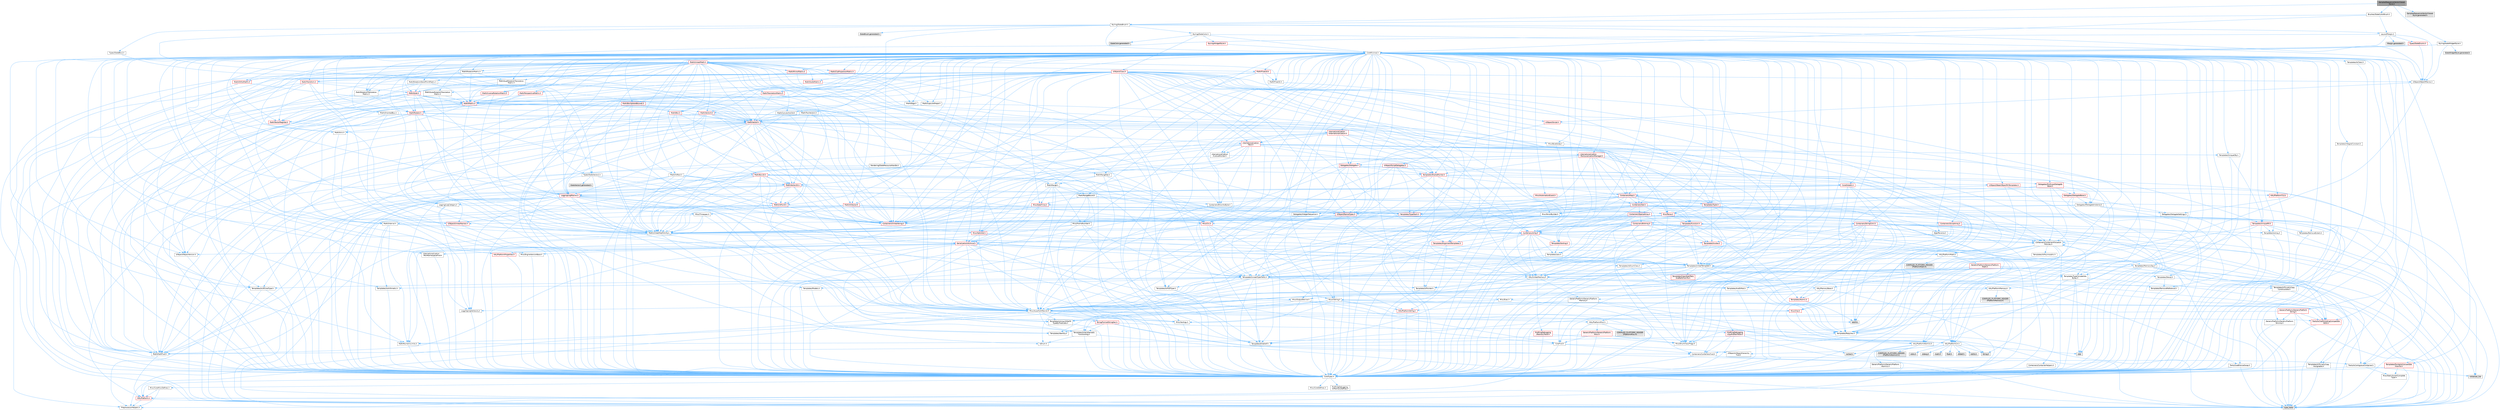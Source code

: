 digraph "SampledSequenceVectorViewerStyle.h"
{
 // INTERACTIVE_SVG=YES
 // LATEX_PDF_SIZE
  bgcolor="transparent";
  edge [fontname=Helvetica,fontsize=10,labelfontname=Helvetica,labelfontsize=10];
  node [fontname=Helvetica,fontsize=10,shape=box,height=0.2,width=0.4];
  Node1 [id="Node000001",label="SampledSequenceVectorViewer\lStyle.h",height=0.2,width=0.4,color="gray40", fillcolor="grey60", style="filled", fontcolor="black",tooltip=" "];
  Node1 -> Node2 [id="edge1_Node000001_Node000002",color="steelblue1",style="solid",tooltip=" "];
  Node2 [id="Node000002",label="Brushes/SlateColorBrush.h",height=0.2,width=0.4,color="grey40", fillcolor="white", style="filled",URL="$d2/db6/SlateColorBrush_8h.html",tooltip=" "];
  Node2 -> Node3 [id="edge2_Node000002_Node000003",color="steelblue1",style="solid",tooltip=" "];
  Node3 [id="Node000003",label="CoreMinimal.h",height=0.2,width=0.4,color="grey40", fillcolor="white", style="filled",URL="$d7/d67/CoreMinimal_8h.html",tooltip=" "];
  Node3 -> Node4 [id="edge3_Node000003_Node000004",color="steelblue1",style="solid",tooltip=" "];
  Node4 [id="Node000004",label="CoreTypes.h",height=0.2,width=0.4,color="grey40", fillcolor="white", style="filled",URL="$dc/dec/CoreTypes_8h.html",tooltip=" "];
  Node4 -> Node5 [id="edge4_Node000004_Node000005",color="steelblue1",style="solid",tooltip=" "];
  Node5 [id="Node000005",label="HAL/Platform.h",height=0.2,width=0.4,color="red", fillcolor="#FFF0F0", style="filled",URL="$d9/dd0/Platform_8h.html",tooltip=" "];
  Node5 -> Node8 [id="edge5_Node000005_Node000008",color="steelblue1",style="solid",tooltip=" "];
  Node8 [id="Node000008",label="type_traits",height=0.2,width=0.4,color="grey60", fillcolor="#E0E0E0", style="filled",tooltip=" "];
  Node5 -> Node9 [id="edge6_Node000005_Node000009",color="steelblue1",style="solid",tooltip=" "];
  Node9 [id="Node000009",label="PreprocessorHelpers.h",height=0.2,width=0.4,color="grey40", fillcolor="white", style="filled",URL="$db/ddb/PreprocessorHelpers_8h.html",tooltip=" "];
  Node4 -> Node15 [id="edge7_Node000004_Node000015",color="steelblue1",style="solid",tooltip=" "];
  Node15 [id="Node000015",label="ProfilingDebugging\l/UMemoryDefines.h",height=0.2,width=0.4,color="grey40", fillcolor="white", style="filled",URL="$d2/da2/UMemoryDefines_8h.html",tooltip=" "];
  Node4 -> Node16 [id="edge8_Node000004_Node000016",color="steelblue1",style="solid",tooltip=" "];
  Node16 [id="Node000016",label="Misc/CoreMiscDefines.h",height=0.2,width=0.4,color="grey40", fillcolor="white", style="filled",URL="$da/d38/CoreMiscDefines_8h.html",tooltip=" "];
  Node16 -> Node5 [id="edge9_Node000016_Node000005",color="steelblue1",style="solid",tooltip=" "];
  Node16 -> Node9 [id="edge10_Node000016_Node000009",color="steelblue1",style="solid",tooltip=" "];
  Node4 -> Node17 [id="edge11_Node000004_Node000017",color="steelblue1",style="solid",tooltip=" "];
  Node17 [id="Node000017",label="Misc/CoreDefines.h",height=0.2,width=0.4,color="grey40", fillcolor="white", style="filled",URL="$d3/dd2/CoreDefines_8h.html",tooltip=" "];
  Node3 -> Node18 [id="edge12_Node000003_Node000018",color="steelblue1",style="solid",tooltip=" "];
  Node18 [id="Node000018",label="CoreFwd.h",height=0.2,width=0.4,color="grey40", fillcolor="white", style="filled",URL="$d1/d1e/CoreFwd_8h.html",tooltip=" "];
  Node18 -> Node4 [id="edge13_Node000018_Node000004",color="steelblue1",style="solid",tooltip=" "];
  Node18 -> Node19 [id="edge14_Node000018_Node000019",color="steelblue1",style="solid",tooltip=" "];
  Node19 [id="Node000019",label="Containers/ContainersFwd.h",height=0.2,width=0.4,color="grey40", fillcolor="white", style="filled",URL="$d4/d0a/ContainersFwd_8h.html",tooltip=" "];
  Node19 -> Node5 [id="edge15_Node000019_Node000005",color="steelblue1",style="solid",tooltip=" "];
  Node19 -> Node4 [id="edge16_Node000019_Node000004",color="steelblue1",style="solid",tooltip=" "];
  Node19 -> Node20 [id="edge17_Node000019_Node000020",color="steelblue1",style="solid",tooltip=" "];
  Node20 [id="Node000020",label="Traits/IsContiguousContainer.h",height=0.2,width=0.4,color="grey40", fillcolor="white", style="filled",URL="$d5/d3c/IsContiguousContainer_8h.html",tooltip=" "];
  Node20 -> Node4 [id="edge18_Node000020_Node000004",color="steelblue1",style="solid",tooltip=" "];
  Node20 -> Node21 [id="edge19_Node000020_Node000021",color="steelblue1",style="solid",tooltip=" "];
  Node21 [id="Node000021",label="Misc/StaticAssertComplete\lType.h",height=0.2,width=0.4,color="grey40", fillcolor="white", style="filled",URL="$d5/d4e/StaticAssertCompleteType_8h.html",tooltip=" "];
  Node20 -> Node22 [id="edge20_Node000020_Node000022",color="steelblue1",style="solid",tooltip=" "];
  Node22 [id="Node000022",label="initializer_list",height=0.2,width=0.4,color="grey60", fillcolor="#E0E0E0", style="filled",tooltip=" "];
  Node18 -> Node23 [id="edge21_Node000018_Node000023",color="steelblue1",style="solid",tooltip=" "];
  Node23 [id="Node000023",label="Math/MathFwd.h",height=0.2,width=0.4,color="grey40", fillcolor="white", style="filled",URL="$d2/d10/MathFwd_8h.html",tooltip=" "];
  Node23 -> Node5 [id="edge22_Node000023_Node000005",color="steelblue1",style="solid",tooltip=" "];
  Node18 -> Node24 [id="edge23_Node000018_Node000024",color="steelblue1",style="solid",tooltip=" "];
  Node24 [id="Node000024",label="UObject/UObjectHierarchy\lFwd.h",height=0.2,width=0.4,color="grey40", fillcolor="white", style="filled",URL="$d3/d13/UObjectHierarchyFwd_8h.html",tooltip=" "];
  Node3 -> Node24 [id="edge24_Node000003_Node000024",color="steelblue1",style="solid",tooltip=" "];
  Node3 -> Node19 [id="edge25_Node000003_Node000019",color="steelblue1",style="solid",tooltip=" "];
  Node3 -> Node25 [id="edge26_Node000003_Node000025",color="steelblue1",style="solid",tooltip=" "];
  Node25 [id="Node000025",label="Misc/VarArgs.h",height=0.2,width=0.4,color="grey40", fillcolor="white", style="filled",URL="$d5/d6f/VarArgs_8h.html",tooltip=" "];
  Node25 -> Node4 [id="edge27_Node000025_Node000004",color="steelblue1",style="solid",tooltip=" "];
  Node3 -> Node26 [id="edge28_Node000003_Node000026",color="steelblue1",style="solid",tooltip=" "];
  Node26 [id="Node000026",label="Logging/LogVerbosity.h",height=0.2,width=0.4,color="grey40", fillcolor="white", style="filled",URL="$d2/d8f/LogVerbosity_8h.html",tooltip=" "];
  Node26 -> Node4 [id="edge29_Node000026_Node000004",color="steelblue1",style="solid",tooltip=" "];
  Node3 -> Node27 [id="edge30_Node000003_Node000027",color="steelblue1",style="solid",tooltip=" "];
  Node27 [id="Node000027",label="Misc/OutputDevice.h",height=0.2,width=0.4,color="grey40", fillcolor="white", style="filled",URL="$d7/d32/OutputDevice_8h.html",tooltip=" "];
  Node27 -> Node18 [id="edge31_Node000027_Node000018",color="steelblue1",style="solid",tooltip=" "];
  Node27 -> Node4 [id="edge32_Node000027_Node000004",color="steelblue1",style="solid",tooltip=" "];
  Node27 -> Node26 [id="edge33_Node000027_Node000026",color="steelblue1",style="solid",tooltip=" "];
  Node27 -> Node25 [id="edge34_Node000027_Node000025",color="steelblue1",style="solid",tooltip=" "];
  Node27 -> Node28 [id="edge35_Node000027_Node000028",color="steelblue1",style="solid",tooltip=" "];
  Node28 [id="Node000028",label="Templates/IsArrayOrRefOf\lTypeByPredicate.h",height=0.2,width=0.4,color="grey40", fillcolor="white", style="filled",URL="$d6/da1/IsArrayOrRefOfTypeByPredicate_8h.html",tooltip=" "];
  Node28 -> Node4 [id="edge36_Node000028_Node000004",color="steelblue1",style="solid",tooltip=" "];
  Node27 -> Node29 [id="edge37_Node000027_Node000029",color="steelblue1",style="solid",tooltip=" "];
  Node29 [id="Node000029",label="Templates/IsValidVariadic\lFunctionArg.h",height=0.2,width=0.4,color="grey40", fillcolor="white", style="filled",URL="$d0/dc8/IsValidVariadicFunctionArg_8h.html",tooltip=" "];
  Node29 -> Node4 [id="edge38_Node000029_Node000004",color="steelblue1",style="solid",tooltip=" "];
  Node29 -> Node30 [id="edge39_Node000029_Node000030",color="steelblue1",style="solid",tooltip=" "];
  Node30 [id="Node000030",label="IsEnum.h",height=0.2,width=0.4,color="grey40", fillcolor="white", style="filled",URL="$d4/de5/IsEnum_8h.html",tooltip=" "];
  Node29 -> Node8 [id="edge40_Node000029_Node000008",color="steelblue1",style="solid",tooltip=" "];
  Node27 -> Node31 [id="edge41_Node000027_Node000031",color="steelblue1",style="solid",tooltip=" "];
  Node31 [id="Node000031",label="Traits/IsCharEncodingCompatible\lWith.h",height=0.2,width=0.4,color="red", fillcolor="#FFF0F0", style="filled",URL="$df/dd1/IsCharEncodingCompatibleWith_8h.html",tooltip=" "];
  Node31 -> Node8 [id="edge42_Node000031_Node000008",color="steelblue1",style="solid",tooltip=" "];
  Node3 -> Node33 [id="edge43_Node000003_Node000033",color="steelblue1",style="solid",tooltip=" "];
  Node33 [id="Node000033",label="HAL/PlatformCrt.h",height=0.2,width=0.4,color="grey40", fillcolor="white", style="filled",URL="$d8/d75/PlatformCrt_8h.html",tooltip=" "];
  Node33 -> Node34 [id="edge44_Node000033_Node000034",color="steelblue1",style="solid",tooltip=" "];
  Node34 [id="Node000034",label="new",height=0.2,width=0.4,color="grey60", fillcolor="#E0E0E0", style="filled",tooltip=" "];
  Node33 -> Node35 [id="edge45_Node000033_Node000035",color="steelblue1",style="solid",tooltip=" "];
  Node35 [id="Node000035",label="wchar.h",height=0.2,width=0.4,color="grey60", fillcolor="#E0E0E0", style="filled",tooltip=" "];
  Node33 -> Node36 [id="edge46_Node000033_Node000036",color="steelblue1",style="solid",tooltip=" "];
  Node36 [id="Node000036",label="stddef.h",height=0.2,width=0.4,color="grey60", fillcolor="#E0E0E0", style="filled",tooltip=" "];
  Node33 -> Node37 [id="edge47_Node000033_Node000037",color="steelblue1",style="solid",tooltip=" "];
  Node37 [id="Node000037",label="stdlib.h",height=0.2,width=0.4,color="grey60", fillcolor="#E0E0E0", style="filled",tooltip=" "];
  Node33 -> Node38 [id="edge48_Node000033_Node000038",color="steelblue1",style="solid",tooltip=" "];
  Node38 [id="Node000038",label="stdio.h",height=0.2,width=0.4,color="grey60", fillcolor="#E0E0E0", style="filled",tooltip=" "];
  Node33 -> Node39 [id="edge49_Node000033_Node000039",color="steelblue1",style="solid",tooltip=" "];
  Node39 [id="Node000039",label="stdarg.h",height=0.2,width=0.4,color="grey60", fillcolor="#E0E0E0", style="filled",tooltip=" "];
  Node33 -> Node40 [id="edge50_Node000033_Node000040",color="steelblue1",style="solid",tooltip=" "];
  Node40 [id="Node000040",label="math.h",height=0.2,width=0.4,color="grey60", fillcolor="#E0E0E0", style="filled",tooltip=" "];
  Node33 -> Node41 [id="edge51_Node000033_Node000041",color="steelblue1",style="solid",tooltip=" "];
  Node41 [id="Node000041",label="float.h",height=0.2,width=0.4,color="grey60", fillcolor="#E0E0E0", style="filled",tooltip=" "];
  Node33 -> Node42 [id="edge52_Node000033_Node000042",color="steelblue1",style="solid",tooltip=" "];
  Node42 [id="Node000042",label="string.h",height=0.2,width=0.4,color="grey60", fillcolor="#E0E0E0", style="filled",tooltip=" "];
  Node3 -> Node43 [id="edge53_Node000003_Node000043",color="steelblue1",style="solid",tooltip=" "];
  Node43 [id="Node000043",label="HAL/PlatformMisc.h",height=0.2,width=0.4,color="grey40", fillcolor="white", style="filled",URL="$d0/df5/PlatformMisc_8h.html",tooltip=" "];
  Node43 -> Node4 [id="edge54_Node000043_Node000004",color="steelblue1",style="solid",tooltip=" "];
  Node43 -> Node44 [id="edge55_Node000043_Node000044",color="steelblue1",style="solid",tooltip=" "];
  Node44 [id="Node000044",label="GenericPlatform/GenericPlatform\lMisc.h",height=0.2,width=0.4,color="red", fillcolor="#FFF0F0", style="filled",URL="$db/d9a/GenericPlatformMisc_8h.html",tooltip=" "];
  Node44 -> Node18 [id="edge56_Node000044_Node000018",color="steelblue1",style="solid",tooltip=" "];
  Node44 -> Node4 [id="edge57_Node000044_Node000004",color="steelblue1",style="solid",tooltip=" "];
  Node44 -> Node33 [id="edge58_Node000044_Node000033",color="steelblue1",style="solid",tooltip=" "];
  Node44 -> Node48 [id="edge59_Node000044_Node000048",color="steelblue1",style="solid",tooltip=" "];
  Node48 [id="Node000048",label="Math/NumericLimits.h",height=0.2,width=0.4,color="grey40", fillcolor="white", style="filled",URL="$df/d1b/NumericLimits_8h.html",tooltip=" "];
  Node48 -> Node4 [id="edge60_Node000048_Node000004",color="steelblue1",style="solid",tooltip=" "];
  Node44 -> Node50 [id="edge61_Node000044_Node000050",color="steelblue1",style="solid",tooltip=" "];
  Node50 [id="Node000050",label="Misc/EnumClassFlags.h",height=0.2,width=0.4,color="grey40", fillcolor="white", style="filled",URL="$d8/de7/EnumClassFlags_8h.html",tooltip=" "];
  Node43 -> Node53 [id="edge62_Node000043_Node000053",color="steelblue1",style="solid",tooltip=" "];
  Node53 [id="Node000053",label="COMPILED_PLATFORM_HEADER\l(PlatformMisc.h)",height=0.2,width=0.4,color="grey60", fillcolor="#E0E0E0", style="filled",tooltip=" "];
  Node43 -> Node54 [id="edge63_Node000043_Node000054",color="steelblue1",style="solid",tooltip=" "];
  Node54 [id="Node000054",label="ProfilingDebugging\l/CpuProfilerTrace.h",height=0.2,width=0.4,color="red", fillcolor="#FFF0F0", style="filled",URL="$da/dcb/CpuProfilerTrace_8h.html",tooltip=" "];
  Node54 -> Node4 [id="edge64_Node000054_Node000004",color="steelblue1",style="solid",tooltip=" "];
  Node54 -> Node19 [id="edge65_Node000054_Node000019",color="steelblue1",style="solid",tooltip=" "];
  Node54 -> Node55 [id="edge66_Node000054_Node000055",color="steelblue1",style="solid",tooltip=" "];
  Node55 [id="Node000055",label="HAL/PlatformAtomics.h",height=0.2,width=0.4,color="grey40", fillcolor="white", style="filled",URL="$d3/d36/PlatformAtomics_8h.html",tooltip=" "];
  Node55 -> Node4 [id="edge67_Node000055_Node000004",color="steelblue1",style="solid",tooltip=" "];
  Node55 -> Node56 [id="edge68_Node000055_Node000056",color="steelblue1",style="solid",tooltip=" "];
  Node56 [id="Node000056",label="GenericPlatform/GenericPlatform\lAtomics.h",height=0.2,width=0.4,color="grey40", fillcolor="white", style="filled",URL="$da/d72/GenericPlatformAtomics_8h.html",tooltip=" "];
  Node56 -> Node4 [id="edge69_Node000056_Node000004",color="steelblue1",style="solid",tooltip=" "];
  Node55 -> Node57 [id="edge70_Node000055_Node000057",color="steelblue1",style="solid",tooltip=" "];
  Node57 [id="Node000057",label="COMPILED_PLATFORM_HEADER\l(PlatformAtomics.h)",height=0.2,width=0.4,color="grey60", fillcolor="#E0E0E0", style="filled",tooltip=" "];
  Node54 -> Node9 [id="edge71_Node000054_Node000009",color="steelblue1",style="solid",tooltip=" "];
  Node3 -> Node62 [id="edge72_Node000003_Node000062",color="steelblue1",style="solid",tooltip=" "];
  Node62 [id="Node000062",label="Misc/AssertionMacros.h",height=0.2,width=0.4,color="grey40", fillcolor="white", style="filled",URL="$d0/dfa/AssertionMacros_8h.html",tooltip=" "];
  Node62 -> Node4 [id="edge73_Node000062_Node000004",color="steelblue1",style="solid",tooltip=" "];
  Node62 -> Node5 [id="edge74_Node000062_Node000005",color="steelblue1",style="solid",tooltip=" "];
  Node62 -> Node43 [id="edge75_Node000062_Node000043",color="steelblue1",style="solid",tooltip=" "];
  Node62 -> Node9 [id="edge76_Node000062_Node000009",color="steelblue1",style="solid",tooltip=" "];
  Node62 -> Node63 [id="edge77_Node000062_Node000063",color="steelblue1",style="solid",tooltip=" "];
  Node63 [id="Node000063",label="Templates/EnableIf.h",height=0.2,width=0.4,color="grey40", fillcolor="white", style="filled",URL="$d7/d60/EnableIf_8h.html",tooltip=" "];
  Node63 -> Node4 [id="edge78_Node000063_Node000004",color="steelblue1",style="solid",tooltip=" "];
  Node62 -> Node28 [id="edge79_Node000062_Node000028",color="steelblue1",style="solid",tooltip=" "];
  Node62 -> Node29 [id="edge80_Node000062_Node000029",color="steelblue1",style="solid",tooltip=" "];
  Node62 -> Node31 [id="edge81_Node000062_Node000031",color="steelblue1",style="solid",tooltip=" "];
  Node62 -> Node25 [id="edge82_Node000062_Node000025",color="steelblue1",style="solid",tooltip=" "];
  Node62 -> Node64 [id="edge83_Node000062_Node000064",color="steelblue1",style="solid",tooltip=" "];
  Node64 [id="Node000064",label="String/FormatStringSan.h",height=0.2,width=0.4,color="red", fillcolor="#FFF0F0", style="filled",URL="$d3/d8b/FormatStringSan_8h.html",tooltip=" "];
  Node64 -> Node8 [id="edge84_Node000064_Node000008",color="steelblue1",style="solid",tooltip=" "];
  Node64 -> Node4 [id="edge85_Node000064_Node000004",color="steelblue1",style="solid",tooltip=" "];
  Node64 -> Node65 [id="edge86_Node000064_Node000065",color="steelblue1",style="solid",tooltip=" "];
  Node65 [id="Node000065",label="Templates/Requires.h",height=0.2,width=0.4,color="grey40", fillcolor="white", style="filled",URL="$dc/d96/Requires_8h.html",tooltip=" "];
  Node65 -> Node63 [id="edge87_Node000065_Node000063",color="steelblue1",style="solid",tooltip=" "];
  Node65 -> Node8 [id="edge88_Node000065_Node000008",color="steelblue1",style="solid",tooltip=" "];
  Node64 -> Node66 [id="edge89_Node000064_Node000066",color="steelblue1",style="solid",tooltip=" "];
  Node66 [id="Node000066",label="Templates/Identity.h",height=0.2,width=0.4,color="grey40", fillcolor="white", style="filled",URL="$d0/dd5/Identity_8h.html",tooltip=" "];
  Node64 -> Node29 [id="edge90_Node000064_Node000029",color="steelblue1",style="solid",tooltip=" "];
  Node64 -> Node19 [id="edge91_Node000064_Node000019",color="steelblue1",style="solid",tooltip=" "];
  Node62 -> Node70 [id="edge92_Node000062_Node000070",color="steelblue1",style="solid",tooltip=" "];
  Node70 [id="Node000070",label="atomic",height=0.2,width=0.4,color="grey60", fillcolor="#E0E0E0", style="filled",tooltip=" "];
  Node3 -> Node71 [id="edge93_Node000003_Node000071",color="steelblue1",style="solid",tooltip=" "];
  Node71 [id="Node000071",label="Templates/IsPointer.h",height=0.2,width=0.4,color="grey40", fillcolor="white", style="filled",URL="$d7/d05/IsPointer_8h.html",tooltip=" "];
  Node71 -> Node4 [id="edge94_Node000071_Node000004",color="steelblue1",style="solid",tooltip=" "];
  Node3 -> Node72 [id="edge95_Node000003_Node000072",color="steelblue1",style="solid",tooltip=" "];
  Node72 [id="Node000072",label="HAL/PlatformMemory.h",height=0.2,width=0.4,color="grey40", fillcolor="white", style="filled",URL="$de/d68/PlatformMemory_8h.html",tooltip=" "];
  Node72 -> Node4 [id="edge96_Node000072_Node000004",color="steelblue1",style="solid",tooltip=" "];
  Node72 -> Node73 [id="edge97_Node000072_Node000073",color="steelblue1",style="solid",tooltip=" "];
  Node73 [id="Node000073",label="GenericPlatform/GenericPlatform\lMemory.h",height=0.2,width=0.4,color="grey40", fillcolor="white", style="filled",URL="$dd/d22/GenericPlatformMemory_8h.html",tooltip=" "];
  Node73 -> Node18 [id="edge98_Node000073_Node000018",color="steelblue1",style="solid",tooltip=" "];
  Node73 -> Node4 [id="edge99_Node000073_Node000004",color="steelblue1",style="solid",tooltip=" "];
  Node73 -> Node74 [id="edge100_Node000073_Node000074",color="steelblue1",style="solid",tooltip=" "];
  Node74 [id="Node000074",label="HAL/PlatformString.h",height=0.2,width=0.4,color="red", fillcolor="#FFF0F0", style="filled",URL="$db/db5/PlatformString_8h.html",tooltip=" "];
  Node74 -> Node4 [id="edge101_Node000074_Node000004",color="steelblue1",style="solid",tooltip=" "];
  Node73 -> Node42 [id="edge102_Node000073_Node000042",color="steelblue1",style="solid",tooltip=" "];
  Node73 -> Node35 [id="edge103_Node000073_Node000035",color="steelblue1",style="solid",tooltip=" "];
  Node72 -> Node76 [id="edge104_Node000072_Node000076",color="steelblue1",style="solid",tooltip=" "];
  Node76 [id="Node000076",label="COMPILED_PLATFORM_HEADER\l(PlatformMemory.h)",height=0.2,width=0.4,color="grey60", fillcolor="#E0E0E0", style="filled",tooltip=" "];
  Node3 -> Node55 [id="edge105_Node000003_Node000055",color="steelblue1",style="solid",tooltip=" "];
  Node3 -> Node77 [id="edge106_Node000003_Node000077",color="steelblue1",style="solid",tooltip=" "];
  Node77 [id="Node000077",label="Misc/Exec.h",height=0.2,width=0.4,color="grey40", fillcolor="white", style="filled",URL="$de/ddb/Exec_8h.html",tooltip=" "];
  Node77 -> Node4 [id="edge107_Node000077_Node000004",color="steelblue1",style="solid",tooltip=" "];
  Node77 -> Node62 [id="edge108_Node000077_Node000062",color="steelblue1",style="solid",tooltip=" "];
  Node3 -> Node78 [id="edge109_Node000003_Node000078",color="steelblue1",style="solid",tooltip=" "];
  Node78 [id="Node000078",label="HAL/MemoryBase.h",height=0.2,width=0.4,color="grey40", fillcolor="white", style="filled",URL="$d6/d9f/MemoryBase_8h.html",tooltip=" "];
  Node78 -> Node4 [id="edge110_Node000078_Node000004",color="steelblue1",style="solid",tooltip=" "];
  Node78 -> Node55 [id="edge111_Node000078_Node000055",color="steelblue1",style="solid",tooltip=" "];
  Node78 -> Node33 [id="edge112_Node000078_Node000033",color="steelblue1",style="solid",tooltip=" "];
  Node78 -> Node77 [id="edge113_Node000078_Node000077",color="steelblue1",style="solid",tooltip=" "];
  Node78 -> Node27 [id="edge114_Node000078_Node000027",color="steelblue1",style="solid",tooltip=" "];
  Node78 -> Node79 [id="edge115_Node000078_Node000079",color="steelblue1",style="solid",tooltip=" "];
  Node79 [id="Node000079",label="Templates/Atomic.h",height=0.2,width=0.4,color="red", fillcolor="#FFF0F0", style="filled",URL="$d3/d91/Atomic_8h.html",tooltip=" "];
  Node79 -> Node70 [id="edge116_Node000079_Node000070",color="steelblue1",style="solid",tooltip=" "];
  Node3 -> Node88 [id="edge117_Node000003_Node000088",color="steelblue1",style="solid",tooltip=" "];
  Node88 [id="Node000088",label="HAL/UnrealMemory.h",height=0.2,width=0.4,color="grey40", fillcolor="white", style="filled",URL="$d9/d96/UnrealMemory_8h.html",tooltip=" "];
  Node88 -> Node4 [id="edge118_Node000088_Node000004",color="steelblue1",style="solid",tooltip=" "];
  Node88 -> Node73 [id="edge119_Node000088_Node000073",color="steelblue1",style="solid",tooltip=" "];
  Node88 -> Node78 [id="edge120_Node000088_Node000078",color="steelblue1",style="solid",tooltip=" "];
  Node88 -> Node72 [id="edge121_Node000088_Node000072",color="steelblue1",style="solid",tooltip=" "];
  Node88 -> Node89 [id="edge122_Node000088_Node000089",color="steelblue1",style="solid",tooltip=" "];
  Node89 [id="Node000089",label="ProfilingDebugging\l/MemoryTrace.h",height=0.2,width=0.4,color="red", fillcolor="#FFF0F0", style="filled",URL="$da/dd7/MemoryTrace_8h.html",tooltip=" "];
  Node89 -> Node5 [id="edge123_Node000089_Node000005",color="steelblue1",style="solid",tooltip=" "];
  Node89 -> Node50 [id="edge124_Node000089_Node000050",color="steelblue1",style="solid",tooltip=" "];
  Node88 -> Node71 [id="edge125_Node000088_Node000071",color="steelblue1",style="solid",tooltip=" "];
  Node3 -> Node90 [id="edge126_Node000003_Node000090",color="steelblue1",style="solid",tooltip=" "];
  Node90 [id="Node000090",label="Templates/IsArithmetic.h",height=0.2,width=0.4,color="grey40", fillcolor="white", style="filled",URL="$d2/d5d/IsArithmetic_8h.html",tooltip=" "];
  Node90 -> Node4 [id="edge127_Node000090_Node000004",color="steelblue1",style="solid",tooltip=" "];
  Node3 -> Node84 [id="edge128_Node000003_Node000084",color="steelblue1",style="solid",tooltip=" "];
  Node84 [id="Node000084",label="Templates/AndOrNot.h",height=0.2,width=0.4,color="grey40", fillcolor="white", style="filled",URL="$db/d0a/AndOrNot_8h.html",tooltip=" "];
  Node84 -> Node4 [id="edge129_Node000084_Node000004",color="steelblue1",style="solid",tooltip=" "];
  Node3 -> Node91 [id="edge130_Node000003_Node000091",color="steelblue1",style="solid",tooltip=" "];
  Node91 [id="Node000091",label="Templates/IsPODType.h",height=0.2,width=0.4,color="grey40", fillcolor="white", style="filled",URL="$d7/db1/IsPODType_8h.html",tooltip=" "];
  Node91 -> Node4 [id="edge131_Node000091_Node000004",color="steelblue1",style="solid",tooltip=" "];
  Node3 -> Node92 [id="edge132_Node000003_Node000092",color="steelblue1",style="solid",tooltip=" "];
  Node92 [id="Node000092",label="Templates/IsUECoreType.h",height=0.2,width=0.4,color="grey40", fillcolor="white", style="filled",URL="$d1/db8/IsUECoreType_8h.html",tooltip=" "];
  Node92 -> Node4 [id="edge133_Node000092_Node000004",color="steelblue1",style="solid",tooltip=" "];
  Node92 -> Node8 [id="edge134_Node000092_Node000008",color="steelblue1",style="solid",tooltip=" "];
  Node3 -> Node85 [id="edge135_Node000003_Node000085",color="steelblue1",style="solid",tooltip=" "];
  Node85 [id="Node000085",label="Templates/IsTriviallyCopy\lConstructible.h",height=0.2,width=0.4,color="grey40", fillcolor="white", style="filled",URL="$d3/d78/IsTriviallyCopyConstructible_8h.html",tooltip=" "];
  Node85 -> Node4 [id="edge136_Node000085_Node000004",color="steelblue1",style="solid",tooltip=" "];
  Node85 -> Node8 [id="edge137_Node000085_Node000008",color="steelblue1",style="solid",tooltip=" "];
  Node3 -> Node93 [id="edge138_Node000003_Node000093",color="steelblue1",style="solid",tooltip=" "];
  Node93 [id="Node000093",label="Templates/UnrealTypeTraits.h",height=0.2,width=0.4,color="grey40", fillcolor="white", style="filled",URL="$d2/d2d/UnrealTypeTraits_8h.html",tooltip=" "];
  Node93 -> Node4 [id="edge139_Node000093_Node000004",color="steelblue1",style="solid",tooltip=" "];
  Node93 -> Node71 [id="edge140_Node000093_Node000071",color="steelblue1",style="solid",tooltip=" "];
  Node93 -> Node62 [id="edge141_Node000093_Node000062",color="steelblue1",style="solid",tooltip=" "];
  Node93 -> Node84 [id="edge142_Node000093_Node000084",color="steelblue1",style="solid",tooltip=" "];
  Node93 -> Node63 [id="edge143_Node000093_Node000063",color="steelblue1",style="solid",tooltip=" "];
  Node93 -> Node90 [id="edge144_Node000093_Node000090",color="steelblue1",style="solid",tooltip=" "];
  Node93 -> Node30 [id="edge145_Node000093_Node000030",color="steelblue1",style="solid",tooltip=" "];
  Node93 -> Node94 [id="edge146_Node000093_Node000094",color="steelblue1",style="solid",tooltip=" "];
  Node94 [id="Node000094",label="Templates/Models.h",height=0.2,width=0.4,color="grey40", fillcolor="white", style="filled",URL="$d3/d0c/Models_8h.html",tooltip=" "];
  Node94 -> Node66 [id="edge147_Node000094_Node000066",color="steelblue1",style="solid",tooltip=" "];
  Node93 -> Node91 [id="edge148_Node000093_Node000091",color="steelblue1",style="solid",tooltip=" "];
  Node93 -> Node92 [id="edge149_Node000093_Node000092",color="steelblue1",style="solid",tooltip=" "];
  Node93 -> Node85 [id="edge150_Node000093_Node000085",color="steelblue1",style="solid",tooltip=" "];
  Node3 -> Node63 [id="edge151_Node000003_Node000063",color="steelblue1",style="solid",tooltip=" "];
  Node3 -> Node95 [id="edge152_Node000003_Node000095",color="steelblue1",style="solid",tooltip=" "];
  Node95 [id="Node000095",label="Templates/RemoveReference.h",height=0.2,width=0.4,color="grey40", fillcolor="white", style="filled",URL="$da/dbe/RemoveReference_8h.html",tooltip=" "];
  Node95 -> Node4 [id="edge153_Node000095_Node000004",color="steelblue1",style="solid",tooltip=" "];
  Node3 -> Node96 [id="edge154_Node000003_Node000096",color="steelblue1",style="solid",tooltip=" "];
  Node96 [id="Node000096",label="Templates/IntegralConstant.h",height=0.2,width=0.4,color="grey40", fillcolor="white", style="filled",URL="$db/d1b/IntegralConstant_8h.html",tooltip=" "];
  Node96 -> Node4 [id="edge155_Node000096_Node000004",color="steelblue1",style="solid",tooltip=" "];
  Node3 -> Node97 [id="edge156_Node000003_Node000097",color="steelblue1",style="solid",tooltip=" "];
  Node97 [id="Node000097",label="Templates/IsClass.h",height=0.2,width=0.4,color="grey40", fillcolor="white", style="filled",URL="$db/dcb/IsClass_8h.html",tooltip=" "];
  Node97 -> Node4 [id="edge157_Node000097_Node000004",color="steelblue1",style="solid",tooltip=" "];
  Node3 -> Node98 [id="edge158_Node000003_Node000098",color="steelblue1",style="solid",tooltip=" "];
  Node98 [id="Node000098",label="Templates/TypeCompatible\lBytes.h",height=0.2,width=0.4,color="grey40", fillcolor="white", style="filled",URL="$df/d0a/TypeCompatibleBytes_8h.html",tooltip=" "];
  Node98 -> Node4 [id="edge159_Node000098_Node000004",color="steelblue1",style="solid",tooltip=" "];
  Node98 -> Node42 [id="edge160_Node000098_Node000042",color="steelblue1",style="solid",tooltip=" "];
  Node98 -> Node34 [id="edge161_Node000098_Node000034",color="steelblue1",style="solid",tooltip=" "];
  Node98 -> Node8 [id="edge162_Node000098_Node000008",color="steelblue1",style="solid",tooltip=" "];
  Node3 -> Node20 [id="edge163_Node000003_Node000020",color="steelblue1",style="solid",tooltip=" "];
  Node3 -> Node99 [id="edge164_Node000003_Node000099",color="steelblue1",style="solid",tooltip=" "];
  Node99 [id="Node000099",label="Templates/UnrealTemplate.h",height=0.2,width=0.4,color="grey40", fillcolor="white", style="filled",URL="$d4/d24/UnrealTemplate_8h.html",tooltip=" "];
  Node99 -> Node4 [id="edge165_Node000099_Node000004",color="steelblue1",style="solid",tooltip=" "];
  Node99 -> Node71 [id="edge166_Node000099_Node000071",color="steelblue1",style="solid",tooltip=" "];
  Node99 -> Node88 [id="edge167_Node000099_Node000088",color="steelblue1",style="solid",tooltip=" "];
  Node99 -> Node100 [id="edge168_Node000099_Node000100",color="steelblue1",style="solid",tooltip=" "];
  Node100 [id="Node000100",label="Templates/CopyQualifiers\lAndRefsFromTo.h",height=0.2,width=0.4,color="red", fillcolor="#FFF0F0", style="filled",URL="$d3/db3/CopyQualifiersAndRefsFromTo_8h.html",tooltip=" "];
  Node99 -> Node93 [id="edge169_Node000099_Node000093",color="steelblue1",style="solid",tooltip=" "];
  Node99 -> Node95 [id="edge170_Node000099_Node000095",color="steelblue1",style="solid",tooltip=" "];
  Node99 -> Node65 [id="edge171_Node000099_Node000065",color="steelblue1",style="solid",tooltip=" "];
  Node99 -> Node98 [id="edge172_Node000099_Node000098",color="steelblue1",style="solid",tooltip=" "];
  Node99 -> Node66 [id="edge173_Node000099_Node000066",color="steelblue1",style="solid",tooltip=" "];
  Node99 -> Node20 [id="edge174_Node000099_Node000020",color="steelblue1",style="solid",tooltip=" "];
  Node99 -> Node102 [id="edge175_Node000099_Node000102",color="steelblue1",style="solid",tooltip=" "];
  Node102 [id="Node000102",label="Traits/UseBitwiseSwap.h",height=0.2,width=0.4,color="grey40", fillcolor="white", style="filled",URL="$db/df3/UseBitwiseSwap_8h.html",tooltip=" "];
  Node102 -> Node4 [id="edge176_Node000102_Node000004",color="steelblue1",style="solid",tooltip=" "];
  Node102 -> Node8 [id="edge177_Node000102_Node000008",color="steelblue1",style="solid",tooltip=" "];
  Node99 -> Node8 [id="edge178_Node000099_Node000008",color="steelblue1",style="solid",tooltip=" "];
  Node3 -> Node48 [id="edge179_Node000003_Node000048",color="steelblue1",style="solid",tooltip=" "];
  Node3 -> Node103 [id="edge180_Node000003_Node000103",color="steelblue1",style="solid",tooltip=" "];
  Node103 [id="Node000103",label="HAL/PlatformMath.h",height=0.2,width=0.4,color="grey40", fillcolor="white", style="filled",URL="$dc/d53/PlatformMath_8h.html",tooltip=" "];
  Node103 -> Node4 [id="edge181_Node000103_Node000004",color="steelblue1",style="solid",tooltip=" "];
  Node103 -> Node104 [id="edge182_Node000103_Node000104",color="steelblue1",style="solid",tooltip=" "];
  Node104 [id="Node000104",label="GenericPlatform/GenericPlatform\lMath.h",height=0.2,width=0.4,color="red", fillcolor="#FFF0F0", style="filled",URL="$d5/d79/GenericPlatformMath_8h.html",tooltip=" "];
  Node104 -> Node4 [id="edge183_Node000104_Node000004",color="steelblue1",style="solid",tooltip=" "];
  Node104 -> Node19 [id="edge184_Node000104_Node000019",color="steelblue1",style="solid",tooltip=" "];
  Node104 -> Node33 [id="edge185_Node000104_Node000033",color="steelblue1",style="solid",tooltip=" "];
  Node104 -> Node84 [id="edge186_Node000104_Node000084",color="steelblue1",style="solid",tooltip=" "];
  Node104 -> Node105 [id="edge187_Node000104_Node000105",color="steelblue1",style="solid",tooltip=" "];
  Node105 [id="Node000105",label="Templates/Decay.h",height=0.2,width=0.4,color="grey40", fillcolor="white", style="filled",URL="$dd/d0f/Decay_8h.html",tooltip=" "];
  Node105 -> Node4 [id="edge188_Node000105_Node000004",color="steelblue1",style="solid",tooltip=" "];
  Node105 -> Node95 [id="edge189_Node000105_Node000095",color="steelblue1",style="solid",tooltip=" "];
  Node105 -> Node8 [id="edge190_Node000105_Node000008",color="steelblue1",style="solid",tooltip=" "];
  Node104 -> Node93 [id="edge191_Node000104_Node000093",color="steelblue1",style="solid",tooltip=" "];
  Node104 -> Node65 [id="edge192_Node000104_Node000065",color="steelblue1",style="solid",tooltip=" "];
  Node104 -> Node98 [id="edge193_Node000104_Node000098",color="steelblue1",style="solid",tooltip=" "];
  Node104 -> Node8 [id="edge194_Node000104_Node000008",color="steelblue1",style="solid",tooltip=" "];
  Node103 -> Node110 [id="edge195_Node000103_Node000110",color="steelblue1",style="solid",tooltip=" "];
  Node110 [id="Node000110",label="COMPILED_PLATFORM_HEADER\l(PlatformMath.h)",height=0.2,width=0.4,color="grey60", fillcolor="#E0E0E0", style="filled",tooltip=" "];
  Node3 -> Node86 [id="edge196_Node000003_Node000086",color="steelblue1",style="solid",tooltip=" "];
  Node86 [id="Node000086",label="Templates/IsTriviallyCopy\lAssignable.h",height=0.2,width=0.4,color="grey40", fillcolor="white", style="filled",URL="$d2/df2/IsTriviallyCopyAssignable_8h.html",tooltip=" "];
  Node86 -> Node4 [id="edge197_Node000086_Node000004",color="steelblue1",style="solid",tooltip=" "];
  Node86 -> Node8 [id="edge198_Node000086_Node000008",color="steelblue1",style="solid",tooltip=" "];
  Node3 -> Node111 [id="edge199_Node000003_Node000111",color="steelblue1",style="solid",tooltip=" "];
  Node111 [id="Node000111",label="Templates/MemoryOps.h",height=0.2,width=0.4,color="grey40", fillcolor="white", style="filled",URL="$db/dea/MemoryOps_8h.html",tooltip=" "];
  Node111 -> Node4 [id="edge200_Node000111_Node000004",color="steelblue1",style="solid",tooltip=" "];
  Node111 -> Node88 [id="edge201_Node000111_Node000088",color="steelblue1",style="solid",tooltip=" "];
  Node111 -> Node86 [id="edge202_Node000111_Node000086",color="steelblue1",style="solid",tooltip=" "];
  Node111 -> Node85 [id="edge203_Node000111_Node000085",color="steelblue1",style="solid",tooltip=" "];
  Node111 -> Node65 [id="edge204_Node000111_Node000065",color="steelblue1",style="solid",tooltip=" "];
  Node111 -> Node93 [id="edge205_Node000111_Node000093",color="steelblue1",style="solid",tooltip=" "];
  Node111 -> Node102 [id="edge206_Node000111_Node000102",color="steelblue1",style="solid",tooltip=" "];
  Node111 -> Node34 [id="edge207_Node000111_Node000034",color="steelblue1",style="solid",tooltip=" "];
  Node111 -> Node8 [id="edge208_Node000111_Node000008",color="steelblue1",style="solid",tooltip=" "];
  Node3 -> Node112 [id="edge209_Node000003_Node000112",color="steelblue1",style="solid",tooltip=" "];
  Node112 [id="Node000112",label="Containers/ContainerAllocation\lPolicies.h",height=0.2,width=0.4,color="grey40", fillcolor="white", style="filled",URL="$d7/dff/ContainerAllocationPolicies_8h.html",tooltip=" "];
  Node112 -> Node4 [id="edge210_Node000112_Node000004",color="steelblue1",style="solid",tooltip=" "];
  Node112 -> Node113 [id="edge211_Node000112_Node000113",color="steelblue1",style="solid",tooltip=" "];
  Node113 [id="Node000113",label="Containers/ContainerHelpers.h",height=0.2,width=0.4,color="grey40", fillcolor="white", style="filled",URL="$d7/d33/ContainerHelpers_8h.html",tooltip=" "];
  Node113 -> Node4 [id="edge212_Node000113_Node000004",color="steelblue1",style="solid",tooltip=" "];
  Node112 -> Node112 [id="edge213_Node000112_Node000112",color="steelblue1",style="solid",tooltip=" "];
  Node112 -> Node103 [id="edge214_Node000112_Node000103",color="steelblue1",style="solid",tooltip=" "];
  Node112 -> Node88 [id="edge215_Node000112_Node000088",color="steelblue1",style="solid",tooltip=" "];
  Node112 -> Node48 [id="edge216_Node000112_Node000048",color="steelblue1",style="solid",tooltip=" "];
  Node112 -> Node62 [id="edge217_Node000112_Node000062",color="steelblue1",style="solid",tooltip=" "];
  Node112 -> Node114 [id="edge218_Node000112_Node000114",color="steelblue1",style="solid",tooltip=" "];
  Node114 [id="Node000114",label="Templates/IsPolymorphic.h",height=0.2,width=0.4,color="grey40", fillcolor="white", style="filled",URL="$dc/d20/IsPolymorphic_8h.html",tooltip=" "];
  Node112 -> Node111 [id="edge219_Node000112_Node000111",color="steelblue1",style="solid",tooltip=" "];
  Node112 -> Node98 [id="edge220_Node000112_Node000098",color="steelblue1",style="solid",tooltip=" "];
  Node112 -> Node8 [id="edge221_Node000112_Node000008",color="steelblue1",style="solid",tooltip=" "];
  Node3 -> Node115 [id="edge222_Node000003_Node000115",color="steelblue1",style="solid",tooltip=" "];
  Node115 [id="Node000115",label="Templates/IsEnumClass.h",height=0.2,width=0.4,color="grey40", fillcolor="white", style="filled",URL="$d7/d15/IsEnumClass_8h.html",tooltip=" "];
  Node115 -> Node4 [id="edge223_Node000115_Node000004",color="steelblue1",style="solid",tooltip=" "];
  Node115 -> Node84 [id="edge224_Node000115_Node000084",color="steelblue1",style="solid",tooltip=" "];
  Node3 -> Node116 [id="edge225_Node000003_Node000116",color="steelblue1",style="solid",tooltip=" "];
  Node116 [id="Node000116",label="HAL/PlatformProperties.h",height=0.2,width=0.4,color="red", fillcolor="#FFF0F0", style="filled",URL="$d9/db0/PlatformProperties_8h.html",tooltip=" "];
  Node116 -> Node4 [id="edge226_Node000116_Node000004",color="steelblue1",style="solid",tooltip=" "];
  Node3 -> Node119 [id="edge227_Node000003_Node000119",color="steelblue1",style="solid",tooltip=" "];
  Node119 [id="Node000119",label="Misc/EngineVersionBase.h",height=0.2,width=0.4,color="grey40", fillcolor="white", style="filled",URL="$d5/d2b/EngineVersionBase_8h.html",tooltip=" "];
  Node119 -> Node4 [id="edge228_Node000119_Node000004",color="steelblue1",style="solid",tooltip=" "];
  Node3 -> Node120 [id="edge229_Node000003_Node000120",color="steelblue1",style="solid",tooltip=" "];
  Node120 [id="Node000120",label="Internationalization\l/TextNamespaceFwd.h",height=0.2,width=0.4,color="grey40", fillcolor="white", style="filled",URL="$d8/d97/TextNamespaceFwd_8h.html",tooltip=" "];
  Node120 -> Node4 [id="edge230_Node000120_Node000004",color="steelblue1",style="solid",tooltip=" "];
  Node3 -> Node121 [id="edge231_Node000003_Node000121",color="steelblue1",style="solid",tooltip=" "];
  Node121 [id="Node000121",label="Serialization/Archive.h",height=0.2,width=0.4,color="red", fillcolor="#FFF0F0", style="filled",URL="$d7/d3b/Archive_8h.html",tooltip=" "];
  Node121 -> Node18 [id="edge232_Node000121_Node000018",color="steelblue1",style="solid",tooltip=" "];
  Node121 -> Node4 [id="edge233_Node000121_Node000004",color="steelblue1",style="solid",tooltip=" "];
  Node121 -> Node116 [id="edge234_Node000121_Node000116",color="steelblue1",style="solid",tooltip=" "];
  Node121 -> Node120 [id="edge235_Node000121_Node000120",color="steelblue1",style="solid",tooltip=" "];
  Node121 -> Node23 [id="edge236_Node000121_Node000023",color="steelblue1",style="solid",tooltip=" "];
  Node121 -> Node62 [id="edge237_Node000121_Node000062",color="steelblue1",style="solid",tooltip=" "];
  Node121 -> Node119 [id="edge238_Node000121_Node000119",color="steelblue1",style="solid",tooltip=" "];
  Node121 -> Node25 [id="edge239_Node000121_Node000025",color="steelblue1",style="solid",tooltip=" "];
  Node121 -> Node63 [id="edge240_Node000121_Node000063",color="steelblue1",style="solid",tooltip=" "];
  Node121 -> Node28 [id="edge241_Node000121_Node000028",color="steelblue1",style="solid",tooltip=" "];
  Node121 -> Node115 [id="edge242_Node000121_Node000115",color="steelblue1",style="solid",tooltip=" "];
  Node121 -> Node29 [id="edge243_Node000121_Node000029",color="steelblue1",style="solid",tooltip=" "];
  Node121 -> Node99 [id="edge244_Node000121_Node000099",color="steelblue1",style="solid",tooltip=" "];
  Node121 -> Node31 [id="edge245_Node000121_Node000031",color="steelblue1",style="solid",tooltip=" "];
  Node121 -> Node124 [id="edge246_Node000121_Node000124",color="steelblue1",style="solid",tooltip=" "];
  Node124 [id="Node000124",label="UObject/ObjectVersion.h",height=0.2,width=0.4,color="grey40", fillcolor="white", style="filled",URL="$da/d63/ObjectVersion_8h.html",tooltip=" "];
  Node124 -> Node4 [id="edge247_Node000124_Node000004",color="steelblue1",style="solid",tooltip=" "];
  Node3 -> Node125 [id="edge248_Node000003_Node000125",color="steelblue1",style="solid",tooltip=" "];
  Node125 [id="Node000125",label="Templates/Less.h",height=0.2,width=0.4,color="grey40", fillcolor="white", style="filled",URL="$de/dc8/Less_8h.html",tooltip=" "];
  Node125 -> Node4 [id="edge249_Node000125_Node000004",color="steelblue1",style="solid",tooltip=" "];
  Node125 -> Node99 [id="edge250_Node000125_Node000099",color="steelblue1",style="solid",tooltip=" "];
  Node3 -> Node126 [id="edge251_Node000003_Node000126",color="steelblue1",style="solid",tooltip=" "];
  Node126 [id="Node000126",label="Templates/Sorting.h",height=0.2,width=0.4,color="red", fillcolor="#FFF0F0", style="filled",URL="$d3/d9e/Sorting_8h.html",tooltip=" "];
  Node126 -> Node4 [id="edge252_Node000126_Node000004",color="steelblue1",style="solid",tooltip=" "];
  Node126 -> Node103 [id="edge253_Node000126_Node000103",color="steelblue1",style="solid",tooltip=" "];
  Node126 -> Node125 [id="edge254_Node000126_Node000125",color="steelblue1",style="solid",tooltip=" "];
  Node3 -> Node137 [id="edge255_Node000003_Node000137",color="steelblue1",style="solid",tooltip=" "];
  Node137 [id="Node000137",label="Misc/Char.h",height=0.2,width=0.4,color="red", fillcolor="#FFF0F0", style="filled",URL="$d0/d58/Char_8h.html",tooltip=" "];
  Node137 -> Node4 [id="edge256_Node000137_Node000004",color="steelblue1",style="solid",tooltip=" "];
  Node137 -> Node8 [id="edge257_Node000137_Node000008",color="steelblue1",style="solid",tooltip=" "];
  Node3 -> Node140 [id="edge258_Node000003_Node000140",color="steelblue1",style="solid",tooltip=" "];
  Node140 [id="Node000140",label="GenericPlatform/GenericPlatform\lStricmp.h",height=0.2,width=0.4,color="grey40", fillcolor="white", style="filled",URL="$d2/d86/GenericPlatformStricmp_8h.html",tooltip=" "];
  Node140 -> Node4 [id="edge259_Node000140_Node000004",color="steelblue1",style="solid",tooltip=" "];
  Node3 -> Node141 [id="edge260_Node000003_Node000141",color="steelblue1",style="solid",tooltip=" "];
  Node141 [id="Node000141",label="GenericPlatform/GenericPlatform\lString.h",height=0.2,width=0.4,color="red", fillcolor="#FFF0F0", style="filled",URL="$dd/d20/GenericPlatformString_8h.html",tooltip=" "];
  Node141 -> Node4 [id="edge261_Node000141_Node000004",color="steelblue1",style="solid",tooltip=" "];
  Node141 -> Node140 [id="edge262_Node000141_Node000140",color="steelblue1",style="solid",tooltip=" "];
  Node141 -> Node63 [id="edge263_Node000141_Node000063",color="steelblue1",style="solid",tooltip=" "];
  Node141 -> Node31 [id="edge264_Node000141_Node000031",color="steelblue1",style="solid",tooltip=" "];
  Node141 -> Node8 [id="edge265_Node000141_Node000008",color="steelblue1",style="solid",tooltip=" "];
  Node3 -> Node74 [id="edge266_Node000003_Node000074",color="steelblue1",style="solid",tooltip=" "];
  Node3 -> Node144 [id="edge267_Node000003_Node000144",color="steelblue1",style="solid",tooltip=" "];
  Node144 [id="Node000144",label="Misc/CString.h",height=0.2,width=0.4,color="grey40", fillcolor="white", style="filled",URL="$d2/d49/CString_8h.html",tooltip=" "];
  Node144 -> Node4 [id="edge268_Node000144_Node000004",color="steelblue1",style="solid",tooltip=" "];
  Node144 -> Node33 [id="edge269_Node000144_Node000033",color="steelblue1",style="solid",tooltip=" "];
  Node144 -> Node74 [id="edge270_Node000144_Node000074",color="steelblue1",style="solid",tooltip=" "];
  Node144 -> Node62 [id="edge271_Node000144_Node000062",color="steelblue1",style="solid",tooltip=" "];
  Node144 -> Node137 [id="edge272_Node000144_Node000137",color="steelblue1",style="solid",tooltip=" "];
  Node144 -> Node25 [id="edge273_Node000144_Node000025",color="steelblue1",style="solid",tooltip=" "];
  Node144 -> Node28 [id="edge274_Node000144_Node000028",color="steelblue1",style="solid",tooltip=" "];
  Node144 -> Node29 [id="edge275_Node000144_Node000029",color="steelblue1",style="solid",tooltip=" "];
  Node144 -> Node31 [id="edge276_Node000144_Node000031",color="steelblue1",style="solid",tooltip=" "];
  Node3 -> Node145 [id="edge277_Node000003_Node000145",color="steelblue1",style="solid",tooltip=" "];
  Node145 [id="Node000145",label="Misc/Crc.h",height=0.2,width=0.4,color="red", fillcolor="#FFF0F0", style="filled",URL="$d4/dd2/Crc_8h.html",tooltip=" "];
  Node145 -> Node4 [id="edge278_Node000145_Node000004",color="steelblue1",style="solid",tooltip=" "];
  Node145 -> Node74 [id="edge279_Node000145_Node000074",color="steelblue1",style="solid",tooltip=" "];
  Node145 -> Node62 [id="edge280_Node000145_Node000062",color="steelblue1",style="solid",tooltip=" "];
  Node145 -> Node144 [id="edge281_Node000145_Node000144",color="steelblue1",style="solid",tooltip=" "];
  Node145 -> Node137 [id="edge282_Node000145_Node000137",color="steelblue1",style="solid",tooltip=" "];
  Node145 -> Node93 [id="edge283_Node000145_Node000093",color="steelblue1",style="solid",tooltip=" "];
  Node3 -> Node136 [id="edge284_Node000003_Node000136",color="steelblue1",style="solid",tooltip=" "];
  Node136 [id="Node000136",label="Math/UnrealMathUtility.h",height=0.2,width=0.4,color="grey40", fillcolor="white", style="filled",URL="$db/db8/UnrealMathUtility_8h.html",tooltip=" "];
  Node136 -> Node4 [id="edge285_Node000136_Node000004",color="steelblue1",style="solid",tooltip=" "];
  Node136 -> Node62 [id="edge286_Node000136_Node000062",color="steelblue1",style="solid",tooltip=" "];
  Node136 -> Node103 [id="edge287_Node000136_Node000103",color="steelblue1",style="solid",tooltip=" "];
  Node136 -> Node23 [id="edge288_Node000136_Node000023",color="steelblue1",style="solid",tooltip=" "];
  Node136 -> Node66 [id="edge289_Node000136_Node000066",color="steelblue1",style="solid",tooltip=" "];
  Node136 -> Node65 [id="edge290_Node000136_Node000065",color="steelblue1",style="solid",tooltip=" "];
  Node3 -> Node146 [id="edge291_Node000003_Node000146",color="steelblue1",style="solid",tooltip=" "];
  Node146 [id="Node000146",label="Containers/UnrealString.h",height=0.2,width=0.4,color="red", fillcolor="#FFF0F0", style="filled",URL="$d5/dba/UnrealString_8h.html",tooltip=" "];
  Node3 -> Node150 [id="edge292_Node000003_Node000150",color="steelblue1",style="solid",tooltip=" "];
  Node150 [id="Node000150",label="Containers/Array.h",height=0.2,width=0.4,color="red", fillcolor="#FFF0F0", style="filled",URL="$df/dd0/Array_8h.html",tooltip=" "];
  Node150 -> Node4 [id="edge293_Node000150_Node000004",color="steelblue1",style="solid",tooltip=" "];
  Node150 -> Node62 [id="edge294_Node000150_Node000062",color="steelblue1",style="solid",tooltip=" "];
  Node150 -> Node88 [id="edge295_Node000150_Node000088",color="steelblue1",style="solid",tooltip=" "];
  Node150 -> Node93 [id="edge296_Node000150_Node000093",color="steelblue1",style="solid",tooltip=" "];
  Node150 -> Node99 [id="edge297_Node000150_Node000099",color="steelblue1",style="solid",tooltip=" "];
  Node150 -> Node112 [id="edge298_Node000150_Node000112",color="steelblue1",style="solid",tooltip=" "];
  Node150 -> Node121 [id="edge299_Node000150_Node000121",color="steelblue1",style="solid",tooltip=" "];
  Node150 -> Node129 [id="edge300_Node000150_Node000129",color="steelblue1",style="solid",tooltip=" "];
  Node129 [id="Node000129",label="Templates/Invoke.h",height=0.2,width=0.4,color="red", fillcolor="#FFF0F0", style="filled",URL="$d7/deb/Invoke_8h.html",tooltip=" "];
  Node129 -> Node4 [id="edge301_Node000129_Node000004",color="steelblue1",style="solid",tooltip=" "];
  Node129 -> Node99 [id="edge302_Node000129_Node000099",color="steelblue1",style="solid",tooltip=" "];
  Node129 -> Node8 [id="edge303_Node000129_Node000008",color="steelblue1",style="solid",tooltip=" "];
  Node150 -> Node125 [id="edge304_Node000150_Node000125",color="steelblue1",style="solid",tooltip=" "];
  Node150 -> Node65 [id="edge305_Node000150_Node000065",color="steelblue1",style="solid",tooltip=" "];
  Node150 -> Node126 [id="edge306_Node000150_Node000126",color="steelblue1",style="solid",tooltip=" "];
  Node150 -> Node173 [id="edge307_Node000150_Node000173",color="steelblue1",style="solid",tooltip=" "];
  Node173 [id="Node000173",label="Templates/AlignmentTemplates.h",height=0.2,width=0.4,color="red", fillcolor="#FFF0F0", style="filled",URL="$dd/d32/AlignmentTemplates_8h.html",tooltip=" "];
  Node173 -> Node4 [id="edge308_Node000173_Node000004",color="steelblue1",style="solid",tooltip=" "];
  Node173 -> Node71 [id="edge309_Node000173_Node000071",color="steelblue1",style="solid",tooltip=" "];
  Node150 -> Node8 [id="edge310_Node000150_Node000008",color="steelblue1",style="solid",tooltip=" "];
  Node3 -> Node174 [id="edge311_Node000003_Node000174",color="steelblue1",style="solid",tooltip=" "];
  Node174 [id="Node000174",label="Misc/FrameNumber.h",height=0.2,width=0.4,color="grey40", fillcolor="white", style="filled",URL="$dd/dbd/FrameNumber_8h.html",tooltip=" "];
  Node174 -> Node4 [id="edge312_Node000174_Node000004",color="steelblue1",style="solid",tooltip=" "];
  Node174 -> Node48 [id="edge313_Node000174_Node000048",color="steelblue1",style="solid",tooltip=" "];
  Node174 -> Node136 [id="edge314_Node000174_Node000136",color="steelblue1",style="solid",tooltip=" "];
  Node174 -> Node63 [id="edge315_Node000174_Node000063",color="steelblue1",style="solid",tooltip=" "];
  Node174 -> Node93 [id="edge316_Node000174_Node000093",color="steelblue1",style="solid",tooltip=" "];
  Node3 -> Node175 [id="edge317_Node000003_Node000175",color="steelblue1",style="solid",tooltip=" "];
  Node175 [id="Node000175",label="Misc/Timespan.h",height=0.2,width=0.4,color="grey40", fillcolor="white", style="filled",URL="$da/dd9/Timespan_8h.html",tooltip=" "];
  Node175 -> Node4 [id="edge318_Node000175_Node000004",color="steelblue1",style="solid",tooltip=" "];
  Node175 -> Node176 [id="edge319_Node000175_Node000176",color="steelblue1",style="solid",tooltip=" "];
  Node176 [id="Node000176",label="Math/Interval.h",height=0.2,width=0.4,color="grey40", fillcolor="white", style="filled",URL="$d1/d55/Interval_8h.html",tooltip=" "];
  Node176 -> Node4 [id="edge320_Node000176_Node000004",color="steelblue1",style="solid",tooltip=" "];
  Node176 -> Node90 [id="edge321_Node000176_Node000090",color="steelblue1",style="solid",tooltip=" "];
  Node176 -> Node93 [id="edge322_Node000176_Node000093",color="steelblue1",style="solid",tooltip=" "];
  Node176 -> Node48 [id="edge323_Node000176_Node000048",color="steelblue1",style="solid",tooltip=" "];
  Node176 -> Node136 [id="edge324_Node000176_Node000136",color="steelblue1",style="solid",tooltip=" "];
  Node175 -> Node136 [id="edge325_Node000175_Node000136",color="steelblue1",style="solid",tooltip=" "];
  Node175 -> Node62 [id="edge326_Node000175_Node000062",color="steelblue1",style="solid",tooltip=" "];
  Node3 -> Node177 [id="edge327_Node000003_Node000177",color="steelblue1",style="solid",tooltip=" "];
  Node177 [id="Node000177",label="Containers/StringConv.h",height=0.2,width=0.4,color="red", fillcolor="#FFF0F0", style="filled",URL="$d3/ddf/StringConv_8h.html",tooltip=" "];
  Node177 -> Node4 [id="edge328_Node000177_Node000004",color="steelblue1",style="solid",tooltip=" "];
  Node177 -> Node62 [id="edge329_Node000177_Node000062",color="steelblue1",style="solid",tooltip=" "];
  Node177 -> Node112 [id="edge330_Node000177_Node000112",color="steelblue1",style="solid",tooltip=" "];
  Node177 -> Node150 [id="edge331_Node000177_Node000150",color="steelblue1",style="solid",tooltip=" "];
  Node177 -> Node144 [id="edge332_Node000177_Node000144",color="steelblue1",style="solid",tooltip=" "];
  Node177 -> Node178 [id="edge333_Node000177_Node000178",color="steelblue1",style="solid",tooltip=" "];
  Node178 [id="Node000178",label="Templates/IsArray.h",height=0.2,width=0.4,color="grey40", fillcolor="white", style="filled",URL="$d8/d8d/IsArray_8h.html",tooltip=" "];
  Node178 -> Node4 [id="edge334_Node000178_Node000004",color="steelblue1",style="solid",tooltip=" "];
  Node177 -> Node99 [id="edge335_Node000177_Node000099",color="steelblue1",style="solid",tooltip=" "];
  Node177 -> Node93 [id="edge336_Node000177_Node000093",color="steelblue1",style="solid",tooltip=" "];
  Node177 -> Node31 [id="edge337_Node000177_Node000031",color="steelblue1",style="solid",tooltip=" "];
  Node177 -> Node20 [id="edge338_Node000177_Node000020",color="steelblue1",style="solid",tooltip=" "];
  Node177 -> Node8 [id="edge339_Node000177_Node000008",color="steelblue1",style="solid",tooltip=" "];
  Node3 -> Node179 [id="edge340_Node000003_Node000179",color="steelblue1",style="solid",tooltip=" "];
  Node179 [id="Node000179",label="UObject/UnrealNames.h",height=0.2,width=0.4,color="red", fillcolor="#FFF0F0", style="filled",URL="$d8/db1/UnrealNames_8h.html",tooltip=" "];
  Node179 -> Node4 [id="edge341_Node000179_Node000004",color="steelblue1",style="solid",tooltip=" "];
  Node3 -> Node181 [id="edge342_Node000003_Node000181",color="steelblue1",style="solid",tooltip=" "];
  Node181 [id="Node000181",label="UObject/NameTypes.h",height=0.2,width=0.4,color="red", fillcolor="#FFF0F0", style="filled",URL="$d6/d35/NameTypes_8h.html",tooltip=" "];
  Node181 -> Node4 [id="edge343_Node000181_Node000004",color="steelblue1",style="solid",tooltip=" "];
  Node181 -> Node62 [id="edge344_Node000181_Node000062",color="steelblue1",style="solid",tooltip=" "];
  Node181 -> Node88 [id="edge345_Node000181_Node000088",color="steelblue1",style="solid",tooltip=" "];
  Node181 -> Node93 [id="edge346_Node000181_Node000093",color="steelblue1",style="solid",tooltip=" "];
  Node181 -> Node99 [id="edge347_Node000181_Node000099",color="steelblue1",style="solid",tooltip=" "];
  Node181 -> Node146 [id="edge348_Node000181_Node000146",color="steelblue1",style="solid",tooltip=" "];
  Node181 -> Node177 [id="edge349_Node000181_Node000177",color="steelblue1",style="solid",tooltip=" "];
  Node181 -> Node179 [id="edge350_Node000181_Node000179",color="steelblue1",style="solid",tooltip=" "];
  Node181 -> Node79 [id="edge351_Node000181_Node000079",color="steelblue1",style="solid",tooltip=" "];
  Node3 -> Node189 [id="edge352_Node000003_Node000189",color="steelblue1",style="solid",tooltip=" "];
  Node189 [id="Node000189",label="Misc/Parse.h",height=0.2,width=0.4,color="red", fillcolor="#FFF0F0", style="filled",URL="$dc/d71/Parse_8h.html",tooltip=" "];
  Node189 -> Node146 [id="edge353_Node000189_Node000146",color="steelblue1",style="solid",tooltip=" "];
  Node189 -> Node4 [id="edge354_Node000189_Node000004",color="steelblue1",style="solid",tooltip=" "];
  Node189 -> Node33 [id="edge355_Node000189_Node000033",color="steelblue1",style="solid",tooltip=" "];
  Node189 -> Node50 [id="edge356_Node000189_Node000050",color="steelblue1",style="solid",tooltip=" "];
  Node189 -> Node190 [id="edge357_Node000189_Node000190",color="steelblue1",style="solid",tooltip=" "];
  Node190 [id="Node000190",label="Templates/Function.h",height=0.2,width=0.4,color="red", fillcolor="#FFF0F0", style="filled",URL="$df/df5/Function_8h.html",tooltip=" "];
  Node190 -> Node4 [id="edge358_Node000190_Node000004",color="steelblue1",style="solid",tooltip=" "];
  Node190 -> Node62 [id="edge359_Node000190_Node000062",color="steelblue1",style="solid",tooltip=" "];
  Node190 -> Node88 [id="edge360_Node000190_Node000088",color="steelblue1",style="solid",tooltip=" "];
  Node190 -> Node93 [id="edge361_Node000190_Node000093",color="steelblue1",style="solid",tooltip=" "];
  Node190 -> Node129 [id="edge362_Node000190_Node000129",color="steelblue1",style="solid",tooltip=" "];
  Node190 -> Node99 [id="edge363_Node000190_Node000099",color="steelblue1",style="solid",tooltip=" "];
  Node190 -> Node65 [id="edge364_Node000190_Node000065",color="steelblue1",style="solid",tooltip=" "];
  Node190 -> Node136 [id="edge365_Node000190_Node000136",color="steelblue1",style="solid",tooltip=" "];
  Node190 -> Node34 [id="edge366_Node000190_Node000034",color="steelblue1",style="solid",tooltip=" "];
  Node190 -> Node8 [id="edge367_Node000190_Node000008",color="steelblue1",style="solid",tooltip=" "];
  Node3 -> Node173 [id="edge368_Node000003_Node000173",color="steelblue1",style="solid",tooltip=" "];
  Node3 -> Node192 [id="edge369_Node000003_Node000192",color="steelblue1",style="solid",tooltip=" "];
  Node192 [id="Node000192",label="Misc/StructBuilder.h",height=0.2,width=0.4,color="grey40", fillcolor="white", style="filled",URL="$d9/db3/StructBuilder_8h.html",tooltip=" "];
  Node192 -> Node4 [id="edge370_Node000192_Node000004",color="steelblue1",style="solid",tooltip=" "];
  Node192 -> Node136 [id="edge371_Node000192_Node000136",color="steelblue1",style="solid",tooltip=" "];
  Node192 -> Node173 [id="edge372_Node000192_Node000173",color="steelblue1",style="solid",tooltip=" "];
  Node3 -> Node105 [id="edge373_Node000003_Node000105",color="steelblue1",style="solid",tooltip=" "];
  Node3 -> Node193 [id="edge374_Node000003_Node000193",color="steelblue1",style="solid",tooltip=" "];
  Node193 [id="Node000193",label="Templates/PointerIsConvertible\lFromTo.h",height=0.2,width=0.4,color="red", fillcolor="#FFF0F0", style="filled",URL="$d6/d65/PointerIsConvertibleFromTo_8h.html",tooltip=" "];
  Node193 -> Node4 [id="edge375_Node000193_Node000004",color="steelblue1",style="solid",tooltip=" "];
  Node193 -> Node21 [id="edge376_Node000193_Node000021",color="steelblue1",style="solid",tooltip=" "];
  Node193 -> Node8 [id="edge377_Node000193_Node000008",color="steelblue1",style="solid",tooltip=" "];
  Node3 -> Node129 [id="edge378_Node000003_Node000129",color="steelblue1",style="solid",tooltip=" "];
  Node3 -> Node190 [id="edge379_Node000003_Node000190",color="steelblue1",style="solid",tooltip=" "];
  Node3 -> Node162 [id="edge380_Node000003_Node000162",color="steelblue1",style="solid",tooltip=" "];
  Node162 [id="Node000162",label="Templates/TypeHash.h",height=0.2,width=0.4,color="red", fillcolor="#FFF0F0", style="filled",URL="$d1/d62/TypeHash_8h.html",tooltip=" "];
  Node162 -> Node4 [id="edge381_Node000162_Node000004",color="steelblue1",style="solid",tooltip=" "];
  Node162 -> Node65 [id="edge382_Node000162_Node000065",color="steelblue1",style="solid",tooltip=" "];
  Node162 -> Node145 [id="edge383_Node000162_Node000145",color="steelblue1",style="solid",tooltip=" "];
  Node162 -> Node8 [id="edge384_Node000162_Node000008",color="steelblue1",style="solid",tooltip=" "];
  Node3 -> Node194 [id="edge385_Node000003_Node000194",color="steelblue1",style="solid",tooltip=" "];
  Node194 [id="Node000194",label="Containers/ScriptArray.h",height=0.2,width=0.4,color="red", fillcolor="#FFF0F0", style="filled",URL="$dc/daf/ScriptArray_8h.html",tooltip=" "];
  Node194 -> Node4 [id="edge386_Node000194_Node000004",color="steelblue1",style="solid",tooltip=" "];
  Node194 -> Node62 [id="edge387_Node000194_Node000062",color="steelblue1",style="solid",tooltip=" "];
  Node194 -> Node88 [id="edge388_Node000194_Node000088",color="steelblue1",style="solid",tooltip=" "];
  Node194 -> Node112 [id="edge389_Node000194_Node000112",color="steelblue1",style="solid",tooltip=" "];
  Node194 -> Node150 [id="edge390_Node000194_Node000150",color="steelblue1",style="solid",tooltip=" "];
  Node194 -> Node22 [id="edge391_Node000194_Node000022",color="steelblue1",style="solid",tooltip=" "];
  Node3 -> Node195 [id="edge392_Node000003_Node000195",color="steelblue1",style="solid",tooltip=" "];
  Node195 [id="Node000195",label="Containers/BitArray.h",height=0.2,width=0.4,color="red", fillcolor="#FFF0F0", style="filled",URL="$d1/de4/BitArray_8h.html",tooltip=" "];
  Node195 -> Node112 [id="edge393_Node000195_Node000112",color="steelblue1",style="solid",tooltip=" "];
  Node195 -> Node4 [id="edge394_Node000195_Node000004",color="steelblue1",style="solid",tooltip=" "];
  Node195 -> Node55 [id="edge395_Node000195_Node000055",color="steelblue1",style="solid",tooltip=" "];
  Node195 -> Node88 [id="edge396_Node000195_Node000088",color="steelblue1",style="solid",tooltip=" "];
  Node195 -> Node136 [id="edge397_Node000195_Node000136",color="steelblue1",style="solid",tooltip=" "];
  Node195 -> Node62 [id="edge398_Node000195_Node000062",color="steelblue1",style="solid",tooltip=" "];
  Node195 -> Node50 [id="edge399_Node000195_Node000050",color="steelblue1",style="solid",tooltip=" "];
  Node195 -> Node121 [id="edge400_Node000195_Node000121",color="steelblue1",style="solid",tooltip=" "];
  Node195 -> Node63 [id="edge401_Node000195_Node000063",color="steelblue1",style="solid",tooltip=" "];
  Node195 -> Node129 [id="edge402_Node000195_Node000129",color="steelblue1",style="solid",tooltip=" "];
  Node195 -> Node99 [id="edge403_Node000195_Node000099",color="steelblue1",style="solid",tooltip=" "];
  Node195 -> Node93 [id="edge404_Node000195_Node000093",color="steelblue1",style="solid",tooltip=" "];
  Node3 -> Node196 [id="edge405_Node000003_Node000196",color="steelblue1",style="solid",tooltip=" "];
  Node196 [id="Node000196",label="Containers/SparseArray.h",height=0.2,width=0.4,color="red", fillcolor="#FFF0F0", style="filled",URL="$d5/dbf/SparseArray_8h.html",tooltip=" "];
  Node196 -> Node4 [id="edge406_Node000196_Node000004",color="steelblue1",style="solid",tooltip=" "];
  Node196 -> Node62 [id="edge407_Node000196_Node000062",color="steelblue1",style="solid",tooltip=" "];
  Node196 -> Node88 [id="edge408_Node000196_Node000088",color="steelblue1",style="solid",tooltip=" "];
  Node196 -> Node93 [id="edge409_Node000196_Node000093",color="steelblue1",style="solid",tooltip=" "];
  Node196 -> Node99 [id="edge410_Node000196_Node000099",color="steelblue1",style="solid",tooltip=" "];
  Node196 -> Node112 [id="edge411_Node000196_Node000112",color="steelblue1",style="solid",tooltip=" "];
  Node196 -> Node125 [id="edge412_Node000196_Node000125",color="steelblue1",style="solid",tooltip=" "];
  Node196 -> Node150 [id="edge413_Node000196_Node000150",color="steelblue1",style="solid",tooltip=" "];
  Node196 -> Node136 [id="edge414_Node000196_Node000136",color="steelblue1",style="solid",tooltip=" "];
  Node196 -> Node194 [id="edge415_Node000196_Node000194",color="steelblue1",style="solid",tooltip=" "];
  Node196 -> Node195 [id="edge416_Node000196_Node000195",color="steelblue1",style="solid",tooltip=" "];
  Node196 -> Node146 [id="edge417_Node000196_Node000146",color="steelblue1",style="solid",tooltip=" "];
  Node3 -> Node212 [id="edge418_Node000003_Node000212",color="steelblue1",style="solid",tooltip=" "];
  Node212 [id="Node000212",label="Containers/Set.h",height=0.2,width=0.4,color="red", fillcolor="#FFF0F0", style="filled",URL="$d4/d45/Set_8h.html",tooltip=" "];
  Node212 -> Node112 [id="edge419_Node000212_Node000112",color="steelblue1",style="solid",tooltip=" "];
  Node212 -> Node196 [id="edge420_Node000212_Node000196",color="steelblue1",style="solid",tooltip=" "];
  Node212 -> Node19 [id="edge421_Node000212_Node000019",color="steelblue1",style="solid",tooltip=" "];
  Node212 -> Node136 [id="edge422_Node000212_Node000136",color="steelblue1",style="solid",tooltip=" "];
  Node212 -> Node62 [id="edge423_Node000212_Node000062",color="steelblue1",style="solid",tooltip=" "];
  Node212 -> Node192 [id="edge424_Node000212_Node000192",color="steelblue1",style="solid",tooltip=" "];
  Node212 -> Node190 [id="edge425_Node000212_Node000190",color="steelblue1",style="solid",tooltip=" "];
  Node212 -> Node126 [id="edge426_Node000212_Node000126",color="steelblue1",style="solid",tooltip=" "];
  Node212 -> Node162 [id="edge427_Node000212_Node000162",color="steelblue1",style="solid",tooltip=" "];
  Node212 -> Node99 [id="edge428_Node000212_Node000099",color="steelblue1",style="solid",tooltip=" "];
  Node212 -> Node22 [id="edge429_Node000212_Node000022",color="steelblue1",style="solid",tooltip=" "];
  Node212 -> Node8 [id="edge430_Node000212_Node000008",color="steelblue1",style="solid",tooltip=" "];
  Node3 -> Node215 [id="edge431_Node000003_Node000215",color="steelblue1",style="solid",tooltip=" "];
  Node215 [id="Node000215",label="Algo/Reverse.h",height=0.2,width=0.4,color="grey40", fillcolor="white", style="filled",URL="$d5/d93/Reverse_8h.html",tooltip=" "];
  Node215 -> Node4 [id="edge432_Node000215_Node000004",color="steelblue1",style="solid",tooltip=" "];
  Node215 -> Node99 [id="edge433_Node000215_Node000099",color="steelblue1",style="solid",tooltip=" "];
  Node3 -> Node216 [id="edge434_Node000003_Node000216",color="steelblue1",style="solid",tooltip=" "];
  Node216 [id="Node000216",label="Containers/Map.h",height=0.2,width=0.4,color="red", fillcolor="#FFF0F0", style="filled",URL="$df/d79/Map_8h.html",tooltip=" "];
  Node216 -> Node4 [id="edge435_Node000216_Node000004",color="steelblue1",style="solid",tooltip=" "];
  Node216 -> Node215 [id="edge436_Node000216_Node000215",color="steelblue1",style="solid",tooltip=" "];
  Node216 -> Node212 [id="edge437_Node000216_Node000212",color="steelblue1",style="solid",tooltip=" "];
  Node216 -> Node146 [id="edge438_Node000216_Node000146",color="steelblue1",style="solid",tooltip=" "];
  Node216 -> Node62 [id="edge439_Node000216_Node000062",color="steelblue1",style="solid",tooltip=" "];
  Node216 -> Node192 [id="edge440_Node000216_Node000192",color="steelblue1",style="solid",tooltip=" "];
  Node216 -> Node190 [id="edge441_Node000216_Node000190",color="steelblue1",style="solid",tooltip=" "];
  Node216 -> Node126 [id="edge442_Node000216_Node000126",color="steelblue1",style="solid",tooltip=" "];
  Node216 -> Node217 [id="edge443_Node000216_Node000217",color="steelblue1",style="solid",tooltip=" "];
  Node217 [id="Node000217",label="Templates/Tuple.h",height=0.2,width=0.4,color="red", fillcolor="#FFF0F0", style="filled",URL="$d2/d4f/Tuple_8h.html",tooltip=" "];
  Node217 -> Node4 [id="edge444_Node000217_Node000004",color="steelblue1",style="solid",tooltip=" "];
  Node217 -> Node99 [id="edge445_Node000217_Node000099",color="steelblue1",style="solid",tooltip=" "];
  Node217 -> Node218 [id="edge446_Node000217_Node000218",color="steelblue1",style="solid",tooltip=" "];
  Node218 [id="Node000218",label="Delegates/IntegerSequence.h",height=0.2,width=0.4,color="grey40", fillcolor="white", style="filled",URL="$d2/dcc/IntegerSequence_8h.html",tooltip=" "];
  Node218 -> Node4 [id="edge447_Node000218_Node000004",color="steelblue1",style="solid",tooltip=" "];
  Node217 -> Node129 [id="edge448_Node000217_Node000129",color="steelblue1",style="solid",tooltip=" "];
  Node217 -> Node65 [id="edge449_Node000217_Node000065",color="steelblue1",style="solid",tooltip=" "];
  Node217 -> Node162 [id="edge450_Node000217_Node000162",color="steelblue1",style="solid",tooltip=" "];
  Node217 -> Node8 [id="edge451_Node000217_Node000008",color="steelblue1",style="solid",tooltip=" "];
  Node216 -> Node99 [id="edge452_Node000216_Node000099",color="steelblue1",style="solid",tooltip=" "];
  Node216 -> Node93 [id="edge453_Node000216_Node000093",color="steelblue1",style="solid",tooltip=" "];
  Node216 -> Node8 [id="edge454_Node000216_Node000008",color="steelblue1",style="solid",tooltip=" "];
  Node3 -> Node220 [id="edge455_Node000003_Node000220",color="steelblue1",style="solid",tooltip=" "];
  Node220 [id="Node000220",label="Math/IntPoint.h",height=0.2,width=0.4,color="red", fillcolor="#FFF0F0", style="filled",URL="$d3/df7/IntPoint_8h.html",tooltip=" "];
  Node220 -> Node4 [id="edge456_Node000220_Node000004",color="steelblue1",style="solid",tooltip=" "];
  Node220 -> Node62 [id="edge457_Node000220_Node000062",color="steelblue1",style="solid",tooltip=" "];
  Node220 -> Node189 [id="edge458_Node000220_Node000189",color="steelblue1",style="solid",tooltip=" "];
  Node220 -> Node23 [id="edge459_Node000220_Node000023",color="steelblue1",style="solid",tooltip=" "];
  Node220 -> Node136 [id="edge460_Node000220_Node000136",color="steelblue1",style="solid",tooltip=" "];
  Node220 -> Node146 [id="edge461_Node000220_Node000146",color="steelblue1",style="solid",tooltip=" "];
  Node220 -> Node162 [id="edge462_Node000220_Node000162",color="steelblue1",style="solid",tooltip=" "];
  Node3 -> Node222 [id="edge463_Node000003_Node000222",color="steelblue1",style="solid",tooltip=" "];
  Node222 [id="Node000222",label="Math/IntVector.h",height=0.2,width=0.4,color="red", fillcolor="#FFF0F0", style="filled",URL="$d7/d44/IntVector_8h.html",tooltip=" "];
  Node222 -> Node4 [id="edge464_Node000222_Node000004",color="steelblue1",style="solid",tooltip=" "];
  Node222 -> Node145 [id="edge465_Node000222_Node000145",color="steelblue1",style="solid",tooltip=" "];
  Node222 -> Node189 [id="edge466_Node000222_Node000189",color="steelblue1",style="solid",tooltip=" "];
  Node222 -> Node23 [id="edge467_Node000222_Node000023",color="steelblue1",style="solid",tooltip=" "];
  Node222 -> Node136 [id="edge468_Node000222_Node000136",color="steelblue1",style="solid",tooltip=" "];
  Node222 -> Node146 [id="edge469_Node000222_Node000146",color="steelblue1",style="solid",tooltip=" "];
  Node3 -> Node223 [id="edge470_Node000003_Node000223",color="steelblue1",style="solid",tooltip=" "];
  Node223 [id="Node000223",label="Logging/LogCategory.h",height=0.2,width=0.4,color="grey40", fillcolor="white", style="filled",URL="$d9/d36/LogCategory_8h.html",tooltip=" "];
  Node223 -> Node4 [id="edge471_Node000223_Node000004",color="steelblue1",style="solid",tooltip=" "];
  Node223 -> Node26 [id="edge472_Node000223_Node000026",color="steelblue1",style="solid",tooltip=" "];
  Node223 -> Node181 [id="edge473_Node000223_Node000181",color="steelblue1",style="solid",tooltip=" "];
  Node3 -> Node224 [id="edge474_Node000003_Node000224",color="steelblue1",style="solid",tooltip=" "];
  Node224 [id="Node000224",label="Logging/LogMacros.h",height=0.2,width=0.4,color="red", fillcolor="#FFF0F0", style="filled",URL="$d0/d16/LogMacros_8h.html",tooltip=" "];
  Node224 -> Node146 [id="edge475_Node000224_Node000146",color="steelblue1",style="solid",tooltip=" "];
  Node224 -> Node4 [id="edge476_Node000224_Node000004",color="steelblue1",style="solid",tooltip=" "];
  Node224 -> Node9 [id="edge477_Node000224_Node000009",color="steelblue1",style="solid",tooltip=" "];
  Node224 -> Node223 [id="edge478_Node000224_Node000223",color="steelblue1",style="solid",tooltip=" "];
  Node224 -> Node26 [id="edge479_Node000224_Node000026",color="steelblue1",style="solid",tooltip=" "];
  Node224 -> Node62 [id="edge480_Node000224_Node000062",color="steelblue1",style="solid",tooltip=" "];
  Node224 -> Node25 [id="edge481_Node000224_Node000025",color="steelblue1",style="solid",tooltip=" "];
  Node224 -> Node64 [id="edge482_Node000224_Node000064",color="steelblue1",style="solid",tooltip=" "];
  Node224 -> Node63 [id="edge483_Node000224_Node000063",color="steelblue1",style="solid",tooltip=" "];
  Node224 -> Node28 [id="edge484_Node000224_Node000028",color="steelblue1",style="solid",tooltip=" "];
  Node224 -> Node29 [id="edge485_Node000224_Node000029",color="steelblue1",style="solid",tooltip=" "];
  Node224 -> Node31 [id="edge486_Node000224_Node000031",color="steelblue1",style="solid",tooltip=" "];
  Node224 -> Node8 [id="edge487_Node000224_Node000008",color="steelblue1",style="solid",tooltip=" "];
  Node3 -> Node227 [id="edge488_Node000003_Node000227",color="steelblue1",style="solid",tooltip=" "];
  Node227 [id="Node000227",label="Math/Vector2D.h",height=0.2,width=0.4,color="red", fillcolor="#FFF0F0", style="filled",URL="$d3/db0/Vector2D_8h.html",tooltip=" "];
  Node227 -> Node4 [id="edge489_Node000227_Node000004",color="steelblue1",style="solid",tooltip=" "];
  Node227 -> Node23 [id="edge490_Node000227_Node000023",color="steelblue1",style="solid",tooltip=" "];
  Node227 -> Node62 [id="edge491_Node000227_Node000062",color="steelblue1",style="solid",tooltip=" "];
  Node227 -> Node145 [id="edge492_Node000227_Node000145",color="steelblue1",style="solid",tooltip=" "];
  Node227 -> Node136 [id="edge493_Node000227_Node000136",color="steelblue1",style="solid",tooltip=" "];
  Node227 -> Node146 [id="edge494_Node000227_Node000146",color="steelblue1",style="solid",tooltip=" "];
  Node227 -> Node189 [id="edge495_Node000227_Node000189",color="steelblue1",style="solid",tooltip=" "];
  Node227 -> Node220 [id="edge496_Node000227_Node000220",color="steelblue1",style="solid",tooltip=" "];
  Node227 -> Node224 [id="edge497_Node000227_Node000224",color="steelblue1",style="solid",tooltip=" "];
  Node227 -> Node8 [id="edge498_Node000227_Node000008",color="steelblue1",style="solid",tooltip=" "];
  Node3 -> Node231 [id="edge499_Node000003_Node000231",color="steelblue1",style="solid",tooltip=" "];
  Node231 [id="Node000231",label="Math/IntRect.h",height=0.2,width=0.4,color="grey40", fillcolor="white", style="filled",URL="$d7/d53/IntRect_8h.html",tooltip=" "];
  Node231 -> Node4 [id="edge500_Node000231_Node000004",color="steelblue1",style="solid",tooltip=" "];
  Node231 -> Node23 [id="edge501_Node000231_Node000023",color="steelblue1",style="solid",tooltip=" "];
  Node231 -> Node136 [id="edge502_Node000231_Node000136",color="steelblue1",style="solid",tooltip=" "];
  Node231 -> Node146 [id="edge503_Node000231_Node000146",color="steelblue1",style="solid",tooltip=" "];
  Node231 -> Node220 [id="edge504_Node000231_Node000220",color="steelblue1",style="solid",tooltip=" "];
  Node231 -> Node227 [id="edge505_Node000231_Node000227",color="steelblue1",style="solid",tooltip=" "];
  Node3 -> Node232 [id="edge506_Node000003_Node000232",color="steelblue1",style="solid",tooltip=" "];
  Node232 [id="Node000232",label="Misc/ByteSwap.h",height=0.2,width=0.4,color="grey40", fillcolor="white", style="filled",URL="$dc/dd7/ByteSwap_8h.html",tooltip=" "];
  Node232 -> Node4 [id="edge507_Node000232_Node000004",color="steelblue1",style="solid",tooltip=" "];
  Node232 -> Node33 [id="edge508_Node000232_Node000033",color="steelblue1",style="solid",tooltip=" "];
  Node3 -> Node161 [id="edge509_Node000003_Node000161",color="steelblue1",style="solid",tooltip=" "];
  Node161 [id="Node000161",label="Containers/EnumAsByte.h",height=0.2,width=0.4,color="grey40", fillcolor="white", style="filled",URL="$d6/d9a/EnumAsByte_8h.html",tooltip=" "];
  Node161 -> Node4 [id="edge510_Node000161_Node000004",color="steelblue1",style="solid",tooltip=" "];
  Node161 -> Node91 [id="edge511_Node000161_Node000091",color="steelblue1",style="solid",tooltip=" "];
  Node161 -> Node162 [id="edge512_Node000161_Node000162",color="steelblue1",style="solid",tooltip=" "];
  Node3 -> Node233 [id="edge513_Node000003_Node000233",color="steelblue1",style="solid",tooltip=" "];
  Node233 [id="Node000233",label="HAL/PlatformTLS.h",height=0.2,width=0.4,color="red", fillcolor="#FFF0F0", style="filled",URL="$d0/def/PlatformTLS_8h.html",tooltip=" "];
  Node233 -> Node4 [id="edge514_Node000233_Node000004",color="steelblue1",style="solid",tooltip=" "];
  Node3 -> Node236 [id="edge515_Node000003_Node000236",color="steelblue1",style="solid",tooltip=" "];
  Node236 [id="Node000236",label="CoreGlobals.h",height=0.2,width=0.4,color="red", fillcolor="#FFF0F0", style="filled",URL="$d5/d8c/CoreGlobals_8h.html",tooltip=" "];
  Node236 -> Node146 [id="edge516_Node000236_Node000146",color="steelblue1",style="solid",tooltip=" "];
  Node236 -> Node4 [id="edge517_Node000236_Node000004",color="steelblue1",style="solid",tooltip=" "];
  Node236 -> Node233 [id="edge518_Node000236_Node000233",color="steelblue1",style="solid",tooltip=" "];
  Node236 -> Node224 [id="edge519_Node000236_Node000224",color="steelblue1",style="solid",tooltip=" "];
  Node236 -> Node50 [id="edge520_Node000236_Node000050",color="steelblue1",style="solid",tooltip=" "];
  Node236 -> Node27 [id="edge521_Node000236_Node000027",color="steelblue1",style="solid",tooltip=" "];
  Node236 -> Node54 [id="edge522_Node000236_Node000054",color="steelblue1",style="solid",tooltip=" "];
  Node236 -> Node79 [id="edge523_Node000236_Node000079",color="steelblue1",style="solid",tooltip=" "];
  Node236 -> Node181 [id="edge524_Node000236_Node000181",color="steelblue1",style="solid",tooltip=" "];
  Node236 -> Node70 [id="edge525_Node000236_Node000070",color="steelblue1",style="solid",tooltip=" "];
  Node3 -> Node237 [id="edge526_Node000003_Node000237",color="steelblue1",style="solid",tooltip=" "];
  Node237 [id="Node000237",label="Templates/SharedPointer.h",height=0.2,width=0.4,color="red", fillcolor="#FFF0F0", style="filled",URL="$d2/d17/SharedPointer_8h.html",tooltip=" "];
  Node237 -> Node4 [id="edge527_Node000237_Node000004",color="steelblue1",style="solid",tooltip=" "];
  Node237 -> Node193 [id="edge528_Node000237_Node000193",color="steelblue1",style="solid",tooltip=" "];
  Node237 -> Node62 [id="edge529_Node000237_Node000062",color="steelblue1",style="solid",tooltip=" "];
  Node237 -> Node88 [id="edge530_Node000237_Node000088",color="steelblue1",style="solid",tooltip=" "];
  Node237 -> Node150 [id="edge531_Node000237_Node000150",color="steelblue1",style="solid",tooltip=" "];
  Node237 -> Node216 [id="edge532_Node000237_Node000216",color="steelblue1",style="solid",tooltip=" "];
  Node237 -> Node236 [id="edge533_Node000237_Node000236",color="steelblue1",style="solid",tooltip=" "];
  Node3 -> Node242 [id="edge534_Node000003_Node000242",color="steelblue1",style="solid",tooltip=" "];
  Node242 [id="Node000242",label="Internationalization\l/CulturePointer.h",height=0.2,width=0.4,color="grey40", fillcolor="white", style="filled",URL="$d6/dbe/CulturePointer_8h.html",tooltip=" "];
  Node242 -> Node4 [id="edge535_Node000242_Node000004",color="steelblue1",style="solid",tooltip=" "];
  Node242 -> Node237 [id="edge536_Node000242_Node000237",color="steelblue1",style="solid",tooltip=" "];
  Node3 -> Node243 [id="edge537_Node000003_Node000243",color="steelblue1",style="solid",tooltip=" "];
  Node243 [id="Node000243",label="UObject/WeakObjectPtrTemplates.h",height=0.2,width=0.4,color="red", fillcolor="#FFF0F0", style="filled",URL="$d8/d3b/WeakObjectPtrTemplates_8h.html",tooltip=" "];
  Node243 -> Node4 [id="edge538_Node000243_Node000004",color="steelblue1",style="solid",tooltip=" "];
  Node243 -> Node65 [id="edge539_Node000243_Node000065",color="steelblue1",style="solid",tooltip=" "];
  Node243 -> Node216 [id="edge540_Node000243_Node000216",color="steelblue1",style="solid",tooltip=" "];
  Node243 -> Node8 [id="edge541_Node000243_Node000008",color="steelblue1",style="solid",tooltip=" "];
  Node3 -> Node246 [id="edge542_Node000003_Node000246",color="steelblue1",style="solid",tooltip=" "];
  Node246 [id="Node000246",label="Delegates/DelegateSettings.h",height=0.2,width=0.4,color="grey40", fillcolor="white", style="filled",URL="$d0/d97/DelegateSettings_8h.html",tooltip=" "];
  Node246 -> Node4 [id="edge543_Node000246_Node000004",color="steelblue1",style="solid",tooltip=" "];
  Node3 -> Node247 [id="edge544_Node000003_Node000247",color="steelblue1",style="solid",tooltip=" "];
  Node247 [id="Node000247",label="Delegates/IDelegateInstance.h",height=0.2,width=0.4,color="grey40", fillcolor="white", style="filled",URL="$d2/d10/IDelegateInstance_8h.html",tooltip=" "];
  Node247 -> Node4 [id="edge545_Node000247_Node000004",color="steelblue1",style="solid",tooltip=" "];
  Node247 -> Node162 [id="edge546_Node000247_Node000162",color="steelblue1",style="solid",tooltip=" "];
  Node247 -> Node181 [id="edge547_Node000247_Node000181",color="steelblue1",style="solid",tooltip=" "];
  Node247 -> Node246 [id="edge548_Node000247_Node000246",color="steelblue1",style="solid",tooltip=" "];
  Node3 -> Node248 [id="edge549_Node000003_Node000248",color="steelblue1",style="solid",tooltip=" "];
  Node248 [id="Node000248",label="Delegates/DelegateBase.h",height=0.2,width=0.4,color="red", fillcolor="#FFF0F0", style="filled",URL="$da/d67/DelegateBase_8h.html",tooltip=" "];
  Node248 -> Node4 [id="edge550_Node000248_Node000004",color="steelblue1",style="solid",tooltip=" "];
  Node248 -> Node112 [id="edge551_Node000248_Node000112",color="steelblue1",style="solid",tooltip=" "];
  Node248 -> Node136 [id="edge552_Node000248_Node000136",color="steelblue1",style="solid",tooltip=" "];
  Node248 -> Node181 [id="edge553_Node000248_Node000181",color="steelblue1",style="solid",tooltip=" "];
  Node248 -> Node246 [id="edge554_Node000248_Node000246",color="steelblue1",style="solid",tooltip=" "];
  Node248 -> Node247 [id="edge555_Node000248_Node000247",color="steelblue1",style="solid",tooltip=" "];
  Node3 -> Node256 [id="edge556_Node000003_Node000256",color="steelblue1",style="solid",tooltip=" "];
  Node256 [id="Node000256",label="Delegates/MulticastDelegate\lBase.h",height=0.2,width=0.4,color="red", fillcolor="#FFF0F0", style="filled",URL="$db/d16/MulticastDelegateBase_8h.html",tooltip=" "];
  Node256 -> Node4 [id="edge557_Node000256_Node000004",color="steelblue1",style="solid",tooltip=" "];
  Node256 -> Node112 [id="edge558_Node000256_Node000112",color="steelblue1",style="solid",tooltip=" "];
  Node256 -> Node150 [id="edge559_Node000256_Node000150",color="steelblue1",style="solid",tooltip=" "];
  Node256 -> Node136 [id="edge560_Node000256_Node000136",color="steelblue1",style="solid",tooltip=" "];
  Node256 -> Node247 [id="edge561_Node000256_Node000247",color="steelblue1",style="solid",tooltip=" "];
  Node256 -> Node248 [id="edge562_Node000256_Node000248",color="steelblue1",style="solid",tooltip=" "];
  Node3 -> Node218 [id="edge563_Node000003_Node000218",color="steelblue1",style="solid",tooltip=" "];
  Node3 -> Node217 [id="edge564_Node000003_Node000217",color="steelblue1",style="solid",tooltip=" "];
  Node3 -> Node257 [id="edge565_Node000003_Node000257",color="steelblue1",style="solid",tooltip=" "];
  Node257 [id="Node000257",label="UObject/ScriptDelegates.h",height=0.2,width=0.4,color="red", fillcolor="#FFF0F0", style="filled",URL="$de/d81/ScriptDelegates_8h.html",tooltip=" "];
  Node257 -> Node150 [id="edge566_Node000257_Node000150",color="steelblue1",style="solid",tooltip=" "];
  Node257 -> Node112 [id="edge567_Node000257_Node000112",color="steelblue1",style="solid",tooltip=" "];
  Node257 -> Node146 [id="edge568_Node000257_Node000146",color="steelblue1",style="solid",tooltip=" "];
  Node257 -> Node62 [id="edge569_Node000257_Node000062",color="steelblue1",style="solid",tooltip=" "];
  Node257 -> Node237 [id="edge570_Node000257_Node000237",color="steelblue1",style="solid",tooltip=" "];
  Node257 -> Node162 [id="edge571_Node000257_Node000162",color="steelblue1",style="solid",tooltip=" "];
  Node257 -> Node93 [id="edge572_Node000257_Node000093",color="steelblue1",style="solid",tooltip=" "];
  Node257 -> Node181 [id="edge573_Node000257_Node000181",color="steelblue1",style="solid",tooltip=" "];
  Node3 -> Node259 [id="edge574_Node000003_Node000259",color="steelblue1",style="solid",tooltip=" "];
  Node259 [id="Node000259",label="Delegates/Delegate.h",height=0.2,width=0.4,color="red", fillcolor="#FFF0F0", style="filled",URL="$d4/d80/Delegate_8h.html",tooltip=" "];
  Node259 -> Node4 [id="edge575_Node000259_Node000004",color="steelblue1",style="solid",tooltip=" "];
  Node259 -> Node62 [id="edge576_Node000259_Node000062",color="steelblue1",style="solid",tooltip=" "];
  Node259 -> Node181 [id="edge577_Node000259_Node000181",color="steelblue1",style="solid",tooltip=" "];
  Node259 -> Node237 [id="edge578_Node000259_Node000237",color="steelblue1",style="solid",tooltip=" "];
  Node259 -> Node243 [id="edge579_Node000259_Node000243",color="steelblue1",style="solid",tooltip=" "];
  Node259 -> Node256 [id="edge580_Node000259_Node000256",color="steelblue1",style="solid",tooltip=" "];
  Node259 -> Node218 [id="edge581_Node000259_Node000218",color="steelblue1",style="solid",tooltip=" "];
  Node3 -> Node264 [id="edge582_Node000003_Node000264",color="steelblue1",style="solid",tooltip=" "];
  Node264 [id="Node000264",label="Internationalization\l/TextLocalizationManager.h",height=0.2,width=0.4,color="red", fillcolor="#FFF0F0", style="filled",URL="$d5/d2e/TextLocalizationManager_8h.html",tooltip=" "];
  Node264 -> Node150 [id="edge583_Node000264_Node000150",color="steelblue1",style="solid",tooltip=" "];
  Node264 -> Node112 [id="edge584_Node000264_Node000112",color="steelblue1",style="solid",tooltip=" "];
  Node264 -> Node216 [id="edge585_Node000264_Node000216",color="steelblue1",style="solid",tooltip=" "];
  Node264 -> Node212 [id="edge586_Node000264_Node000212",color="steelblue1",style="solid",tooltip=" "];
  Node264 -> Node146 [id="edge587_Node000264_Node000146",color="steelblue1",style="solid",tooltip=" "];
  Node264 -> Node4 [id="edge588_Node000264_Node000004",color="steelblue1",style="solid",tooltip=" "];
  Node264 -> Node259 [id="edge589_Node000264_Node000259",color="steelblue1",style="solid",tooltip=" "];
  Node264 -> Node145 [id="edge590_Node000264_Node000145",color="steelblue1",style="solid",tooltip=" "];
  Node264 -> Node50 [id="edge591_Node000264_Node000050",color="steelblue1",style="solid",tooltip=" "];
  Node264 -> Node190 [id="edge592_Node000264_Node000190",color="steelblue1",style="solid",tooltip=" "];
  Node264 -> Node237 [id="edge593_Node000264_Node000237",color="steelblue1",style="solid",tooltip=" "];
  Node264 -> Node70 [id="edge594_Node000264_Node000070",color="steelblue1",style="solid",tooltip=" "];
  Node3 -> Node205 [id="edge595_Node000003_Node000205",color="steelblue1",style="solid",tooltip=" "];
  Node205 [id="Node000205",label="Misc/Optional.h",height=0.2,width=0.4,color="red", fillcolor="#FFF0F0", style="filled",URL="$d2/dae/Optional_8h.html",tooltip=" "];
  Node205 -> Node4 [id="edge596_Node000205_Node000004",color="steelblue1",style="solid",tooltip=" "];
  Node205 -> Node62 [id="edge597_Node000205_Node000062",color="steelblue1",style="solid",tooltip=" "];
  Node205 -> Node111 [id="edge598_Node000205_Node000111",color="steelblue1",style="solid",tooltip=" "];
  Node205 -> Node99 [id="edge599_Node000205_Node000099",color="steelblue1",style="solid",tooltip=" "];
  Node205 -> Node121 [id="edge600_Node000205_Node000121",color="steelblue1",style="solid",tooltip=" "];
  Node3 -> Node178 [id="edge601_Node000003_Node000178",color="steelblue1",style="solid",tooltip=" "];
  Node3 -> Node210 [id="edge602_Node000003_Node000210",color="steelblue1",style="solid",tooltip=" "];
  Node210 [id="Node000210",label="Templates/RemoveExtent.h",height=0.2,width=0.4,color="grey40", fillcolor="white", style="filled",URL="$dc/de9/RemoveExtent_8h.html",tooltip=" "];
  Node210 -> Node4 [id="edge603_Node000210_Node000004",color="steelblue1",style="solid",tooltip=" "];
  Node3 -> Node209 [id="edge604_Node000003_Node000209",color="steelblue1",style="solid",tooltip=" "];
  Node209 [id="Node000209",label="Templates/UniquePtr.h",height=0.2,width=0.4,color="red", fillcolor="#FFF0F0", style="filled",URL="$de/d1a/UniquePtr_8h.html",tooltip=" "];
  Node209 -> Node4 [id="edge605_Node000209_Node000004",color="steelblue1",style="solid",tooltip=" "];
  Node209 -> Node99 [id="edge606_Node000209_Node000099",color="steelblue1",style="solid",tooltip=" "];
  Node209 -> Node178 [id="edge607_Node000209_Node000178",color="steelblue1",style="solid",tooltip=" "];
  Node209 -> Node210 [id="edge608_Node000209_Node000210",color="steelblue1",style="solid",tooltip=" "];
  Node209 -> Node65 [id="edge609_Node000209_Node000065",color="steelblue1",style="solid",tooltip=" "];
  Node209 -> Node8 [id="edge610_Node000209_Node000008",color="steelblue1",style="solid",tooltip=" "];
  Node3 -> Node271 [id="edge611_Node000003_Node000271",color="steelblue1",style="solid",tooltip=" "];
  Node271 [id="Node000271",label="Internationalization\l/Text.h",height=0.2,width=0.4,color="red", fillcolor="#FFF0F0", style="filled",URL="$d6/d35/Text_8h.html",tooltip=" "];
  Node271 -> Node4 [id="edge612_Node000271_Node000004",color="steelblue1",style="solid",tooltip=" "];
  Node271 -> Node55 [id="edge613_Node000271_Node000055",color="steelblue1",style="solid",tooltip=" "];
  Node271 -> Node62 [id="edge614_Node000271_Node000062",color="steelblue1",style="solid",tooltip=" "];
  Node271 -> Node50 [id="edge615_Node000271_Node000050",color="steelblue1",style="solid",tooltip=" "];
  Node271 -> Node93 [id="edge616_Node000271_Node000093",color="steelblue1",style="solid",tooltip=" "];
  Node271 -> Node150 [id="edge617_Node000271_Node000150",color="steelblue1",style="solid",tooltip=" "];
  Node271 -> Node146 [id="edge618_Node000271_Node000146",color="steelblue1",style="solid",tooltip=" "];
  Node271 -> Node161 [id="edge619_Node000271_Node000161",color="steelblue1",style="solid",tooltip=" "];
  Node271 -> Node237 [id="edge620_Node000271_Node000237",color="steelblue1",style="solid",tooltip=" "];
  Node271 -> Node242 [id="edge621_Node000271_Node000242",color="steelblue1",style="solid",tooltip=" "];
  Node271 -> Node264 [id="edge622_Node000271_Node000264",color="steelblue1",style="solid",tooltip=" "];
  Node271 -> Node205 [id="edge623_Node000271_Node000205",color="steelblue1",style="solid",tooltip=" "];
  Node271 -> Node209 [id="edge624_Node000271_Node000209",color="steelblue1",style="solid",tooltip=" "];
  Node271 -> Node65 [id="edge625_Node000271_Node000065",color="steelblue1",style="solid",tooltip=" "];
  Node271 -> Node8 [id="edge626_Node000271_Node000008",color="steelblue1",style="solid",tooltip=" "];
  Node3 -> Node208 [id="edge627_Node000003_Node000208",color="steelblue1",style="solid",tooltip=" "];
  Node208 [id="Node000208",label="Templates/UniqueObj.h",height=0.2,width=0.4,color="grey40", fillcolor="white", style="filled",URL="$da/d95/UniqueObj_8h.html",tooltip=" "];
  Node208 -> Node4 [id="edge628_Node000208_Node000004",color="steelblue1",style="solid",tooltip=" "];
  Node208 -> Node209 [id="edge629_Node000208_Node000209",color="steelblue1",style="solid",tooltip=" "];
  Node3 -> Node277 [id="edge630_Node000003_Node000277",color="steelblue1",style="solid",tooltip=" "];
  Node277 [id="Node000277",label="Internationalization\l/Internationalization.h",height=0.2,width=0.4,color="red", fillcolor="#FFF0F0", style="filled",URL="$da/de4/Internationalization_8h.html",tooltip=" "];
  Node277 -> Node150 [id="edge631_Node000277_Node000150",color="steelblue1",style="solid",tooltip=" "];
  Node277 -> Node146 [id="edge632_Node000277_Node000146",color="steelblue1",style="solid",tooltip=" "];
  Node277 -> Node4 [id="edge633_Node000277_Node000004",color="steelblue1",style="solid",tooltip=" "];
  Node277 -> Node259 [id="edge634_Node000277_Node000259",color="steelblue1",style="solid",tooltip=" "];
  Node277 -> Node242 [id="edge635_Node000277_Node000242",color="steelblue1",style="solid",tooltip=" "];
  Node277 -> Node271 [id="edge636_Node000277_Node000271",color="steelblue1",style="solid",tooltip=" "];
  Node277 -> Node237 [id="edge637_Node000277_Node000237",color="steelblue1",style="solid",tooltip=" "];
  Node277 -> Node217 [id="edge638_Node000277_Node000217",color="steelblue1",style="solid",tooltip=" "];
  Node277 -> Node208 [id="edge639_Node000277_Node000208",color="steelblue1",style="solid",tooltip=" "];
  Node277 -> Node181 [id="edge640_Node000277_Node000181",color="steelblue1",style="solid",tooltip=" "];
  Node3 -> Node278 [id="edge641_Node000003_Node000278",color="steelblue1",style="solid",tooltip=" "];
  Node278 [id="Node000278",label="Math/Vector.h",height=0.2,width=0.4,color="red", fillcolor="#FFF0F0", style="filled",URL="$d6/dbe/Vector_8h.html",tooltip=" "];
  Node278 -> Node4 [id="edge642_Node000278_Node000004",color="steelblue1",style="solid",tooltip=" "];
  Node278 -> Node62 [id="edge643_Node000278_Node000062",color="steelblue1",style="solid",tooltip=" "];
  Node278 -> Node23 [id="edge644_Node000278_Node000023",color="steelblue1",style="solid",tooltip=" "];
  Node278 -> Node48 [id="edge645_Node000278_Node000048",color="steelblue1",style="solid",tooltip=" "];
  Node278 -> Node145 [id="edge646_Node000278_Node000145",color="steelblue1",style="solid",tooltip=" "];
  Node278 -> Node136 [id="edge647_Node000278_Node000136",color="steelblue1",style="solid",tooltip=" "];
  Node278 -> Node146 [id="edge648_Node000278_Node000146",color="steelblue1",style="solid",tooltip=" "];
  Node278 -> Node189 [id="edge649_Node000278_Node000189",color="steelblue1",style="solid",tooltip=" "];
  Node278 -> Node220 [id="edge650_Node000278_Node000220",color="steelblue1",style="solid",tooltip=" "];
  Node278 -> Node224 [id="edge651_Node000278_Node000224",color="steelblue1",style="solid",tooltip=" "];
  Node278 -> Node227 [id="edge652_Node000278_Node000227",color="steelblue1",style="solid",tooltip=" "];
  Node278 -> Node232 [id="edge653_Node000278_Node000232",color="steelblue1",style="solid",tooltip=" "];
  Node278 -> Node271 [id="edge654_Node000278_Node000271",color="steelblue1",style="solid",tooltip=" "];
  Node278 -> Node277 [id="edge655_Node000278_Node000277",color="steelblue1",style="solid",tooltip=" "];
  Node278 -> Node222 [id="edge656_Node000278_Node000222",color="steelblue1",style="solid",tooltip=" "];
  Node278 -> Node281 [id="edge657_Node000278_Node000281",color="steelblue1",style="solid",tooltip=" "];
  Node281 [id="Node000281",label="Math/Axis.h",height=0.2,width=0.4,color="grey40", fillcolor="white", style="filled",URL="$dd/dbb/Axis_8h.html",tooltip=" "];
  Node281 -> Node4 [id="edge658_Node000281_Node000004",color="steelblue1",style="solid",tooltip=" "];
  Node278 -> Node124 [id="edge659_Node000278_Node000124",color="steelblue1",style="solid",tooltip=" "];
  Node278 -> Node8 [id="edge660_Node000278_Node000008",color="steelblue1",style="solid",tooltip=" "];
  Node3 -> Node282 [id="edge661_Node000003_Node000282",color="steelblue1",style="solid",tooltip=" "];
  Node282 [id="Node000282",label="Math/Vector4.h",height=0.2,width=0.4,color="red", fillcolor="#FFF0F0", style="filled",URL="$d7/d36/Vector4_8h.html",tooltip=" "];
  Node282 -> Node4 [id="edge662_Node000282_Node000004",color="steelblue1",style="solid",tooltip=" "];
  Node282 -> Node145 [id="edge663_Node000282_Node000145",color="steelblue1",style="solid",tooltip=" "];
  Node282 -> Node23 [id="edge664_Node000282_Node000023",color="steelblue1",style="solid",tooltip=" "];
  Node282 -> Node136 [id="edge665_Node000282_Node000136",color="steelblue1",style="solid",tooltip=" "];
  Node282 -> Node146 [id="edge666_Node000282_Node000146",color="steelblue1",style="solid",tooltip=" "];
  Node282 -> Node189 [id="edge667_Node000282_Node000189",color="steelblue1",style="solid",tooltip=" "];
  Node282 -> Node224 [id="edge668_Node000282_Node000224",color="steelblue1",style="solid",tooltip=" "];
  Node282 -> Node227 [id="edge669_Node000282_Node000227",color="steelblue1",style="solid",tooltip=" "];
  Node282 -> Node278 [id="edge670_Node000282_Node000278",color="steelblue1",style="solid",tooltip=" "];
  Node282 -> Node65 [id="edge671_Node000282_Node000065",color="steelblue1",style="solid",tooltip=" "];
  Node282 -> Node8 [id="edge672_Node000282_Node000008",color="steelblue1",style="solid",tooltip=" "];
  Node3 -> Node283 [id="edge673_Node000003_Node000283",color="steelblue1",style="solid",tooltip=" "];
  Node283 [id="Node000283",label="Math/VectorRegister.h",height=0.2,width=0.4,color="red", fillcolor="#FFF0F0", style="filled",URL="$da/d8b/VectorRegister_8h.html",tooltip=" "];
  Node283 -> Node4 [id="edge674_Node000283_Node000004",color="steelblue1",style="solid",tooltip=" "];
  Node283 -> Node136 [id="edge675_Node000283_Node000136",color="steelblue1",style="solid",tooltip=" "];
  Node3 -> Node288 [id="edge676_Node000003_Node000288",color="steelblue1",style="solid",tooltip=" "];
  Node288 [id="Node000288",label="Math/TwoVectors.h",height=0.2,width=0.4,color="grey40", fillcolor="white", style="filled",URL="$d4/db4/TwoVectors_8h.html",tooltip=" "];
  Node288 -> Node4 [id="edge677_Node000288_Node000004",color="steelblue1",style="solid",tooltip=" "];
  Node288 -> Node62 [id="edge678_Node000288_Node000062",color="steelblue1",style="solid",tooltip=" "];
  Node288 -> Node136 [id="edge679_Node000288_Node000136",color="steelblue1",style="solid",tooltip=" "];
  Node288 -> Node146 [id="edge680_Node000288_Node000146",color="steelblue1",style="solid",tooltip=" "];
  Node288 -> Node278 [id="edge681_Node000288_Node000278",color="steelblue1",style="solid",tooltip=" "];
  Node3 -> Node289 [id="edge682_Node000003_Node000289",color="steelblue1",style="solid",tooltip=" "];
  Node289 [id="Node000289",label="Math/Edge.h",height=0.2,width=0.4,color="grey40", fillcolor="white", style="filled",URL="$d5/de0/Edge_8h.html",tooltip=" "];
  Node289 -> Node4 [id="edge683_Node000289_Node000004",color="steelblue1",style="solid",tooltip=" "];
  Node289 -> Node278 [id="edge684_Node000289_Node000278",color="steelblue1",style="solid",tooltip=" "];
  Node3 -> Node124 [id="edge685_Node000003_Node000124",color="steelblue1",style="solid",tooltip=" "];
  Node3 -> Node290 [id="edge686_Node000003_Node000290",color="steelblue1",style="solid",tooltip=" "];
  Node290 [id="Node000290",label="Math/CapsuleShape.h",height=0.2,width=0.4,color="grey40", fillcolor="white", style="filled",URL="$d3/d36/CapsuleShape_8h.html",tooltip=" "];
  Node290 -> Node4 [id="edge687_Node000290_Node000004",color="steelblue1",style="solid",tooltip=" "];
  Node290 -> Node278 [id="edge688_Node000290_Node000278",color="steelblue1",style="solid",tooltip=" "];
  Node3 -> Node291 [id="edge689_Node000003_Node000291",color="steelblue1",style="solid",tooltip=" "];
  Node291 [id="Node000291",label="Math/Rotator.h",height=0.2,width=0.4,color="red", fillcolor="#FFF0F0", style="filled",URL="$d8/d3a/Rotator_8h.html",tooltip=" "];
  Node291 -> Node4 [id="edge690_Node000291_Node000004",color="steelblue1",style="solid",tooltip=" "];
  Node291 -> Node23 [id="edge691_Node000291_Node000023",color="steelblue1",style="solid",tooltip=" "];
  Node291 -> Node136 [id="edge692_Node000291_Node000136",color="steelblue1",style="solid",tooltip=" "];
  Node291 -> Node146 [id="edge693_Node000291_Node000146",color="steelblue1",style="solid",tooltip=" "];
  Node291 -> Node189 [id="edge694_Node000291_Node000189",color="steelblue1",style="solid",tooltip=" "];
  Node291 -> Node224 [id="edge695_Node000291_Node000224",color="steelblue1",style="solid",tooltip=" "];
  Node291 -> Node278 [id="edge696_Node000291_Node000278",color="steelblue1",style="solid",tooltip=" "];
  Node291 -> Node283 [id="edge697_Node000291_Node000283",color="steelblue1",style="solid",tooltip=" "];
  Node291 -> Node124 [id="edge698_Node000291_Node000124",color="steelblue1",style="solid",tooltip=" "];
  Node3 -> Node292 [id="edge699_Node000003_Node000292",color="steelblue1",style="solid",tooltip=" "];
  Node292 [id="Node000292",label="Misc/DateTime.h",height=0.2,width=0.4,color="red", fillcolor="#FFF0F0", style="filled",URL="$d1/de9/DateTime_8h.html",tooltip=" "];
  Node292 -> Node146 [id="edge700_Node000292_Node000146",color="steelblue1",style="solid",tooltip=" "];
  Node292 -> Node4 [id="edge701_Node000292_Node000004",color="steelblue1",style="solid",tooltip=" "];
  Node292 -> Node175 [id="edge702_Node000292_Node000175",color="steelblue1",style="solid",tooltip=" "];
  Node292 -> Node121 [id="edge703_Node000292_Node000121",color="steelblue1",style="solid",tooltip=" "];
  Node292 -> Node162 [id="edge704_Node000292_Node000162",color="steelblue1",style="solid",tooltip=" "];
  Node3 -> Node293 [id="edge705_Node000003_Node000293",color="steelblue1",style="solid",tooltip=" "];
  Node293 [id="Node000293",label="Math/RangeBound.h",height=0.2,width=0.4,color="grey40", fillcolor="white", style="filled",URL="$d7/dd8/RangeBound_8h.html",tooltip=" "];
  Node293 -> Node4 [id="edge706_Node000293_Node000004",color="steelblue1",style="solid",tooltip=" "];
  Node293 -> Node62 [id="edge707_Node000293_Node000062",color="steelblue1",style="solid",tooltip=" "];
  Node293 -> Node162 [id="edge708_Node000293_Node000162",color="steelblue1",style="solid",tooltip=" "];
  Node293 -> Node161 [id="edge709_Node000293_Node000161",color="steelblue1",style="solid",tooltip=" "];
  Node293 -> Node174 [id="edge710_Node000293_Node000174",color="steelblue1",style="solid",tooltip=" "];
  Node293 -> Node292 [id="edge711_Node000293_Node000292",color="steelblue1",style="solid",tooltip=" "];
  Node3 -> Node294 [id="edge712_Node000003_Node000294",color="steelblue1",style="solid",tooltip=" "];
  Node294 [id="Node000294",label="Misc/AutomationEvent.h",height=0.2,width=0.4,color="red", fillcolor="#FFF0F0", style="filled",URL="$d1/d26/AutomationEvent_8h.html",tooltip=" "];
  Node294 -> Node4 [id="edge713_Node000294_Node000004",color="steelblue1",style="solid",tooltip=" "];
  Node294 -> Node292 [id="edge714_Node000294_Node000292",color="steelblue1",style="solid",tooltip=" "];
  Node3 -> Node295 [id="edge715_Node000003_Node000295",color="steelblue1",style="solid",tooltip=" "];
  Node295 [id="Node000295",label="Math/Range.h",height=0.2,width=0.4,color="grey40", fillcolor="white", style="filled",URL="$d9/db6/Range_8h.html",tooltip=" "];
  Node295 -> Node4 [id="edge716_Node000295_Node000004",color="steelblue1",style="solid",tooltip=" "];
  Node295 -> Node150 [id="edge717_Node000295_Node000150",color="steelblue1",style="solid",tooltip=" "];
  Node295 -> Node62 [id="edge718_Node000295_Node000062",color="steelblue1",style="solid",tooltip=" "];
  Node295 -> Node292 [id="edge719_Node000295_Node000292",color="steelblue1",style="solid",tooltip=" "];
  Node295 -> Node293 [id="edge720_Node000295_Node000293",color="steelblue1",style="solid",tooltip=" "];
  Node295 -> Node174 [id="edge721_Node000295_Node000174",color="steelblue1",style="solid",tooltip=" "];
  Node295 -> Node121 [id="edge722_Node000295_Node000121",color="steelblue1",style="solid",tooltip=" "];
  Node3 -> Node296 [id="edge723_Node000003_Node000296",color="steelblue1",style="solid",tooltip=" "];
  Node296 [id="Node000296",label="Math/RangeSet.h",height=0.2,width=0.4,color="grey40", fillcolor="white", style="filled",URL="$dc/d21/RangeSet_8h.html",tooltip=" "];
  Node296 -> Node4 [id="edge724_Node000296_Node000004",color="steelblue1",style="solid",tooltip=" "];
  Node296 -> Node150 [id="edge725_Node000296_Node000150",color="steelblue1",style="solid",tooltip=" "];
  Node296 -> Node295 [id="edge726_Node000296_Node000295",color="steelblue1",style="solid",tooltip=" "];
  Node296 -> Node121 [id="edge727_Node000296_Node000121",color="steelblue1",style="solid",tooltip=" "];
  Node3 -> Node176 [id="edge728_Node000003_Node000176",color="steelblue1",style="solid",tooltip=" "];
  Node3 -> Node297 [id="edge729_Node000003_Node000297",color="steelblue1",style="solid",tooltip=" "];
  Node297 [id="Node000297",label="Math/Box.h",height=0.2,width=0.4,color="red", fillcolor="#FFF0F0", style="filled",URL="$de/d0f/Box_8h.html",tooltip=" "];
  Node297 -> Node4 [id="edge730_Node000297_Node000004",color="steelblue1",style="solid",tooltip=" "];
  Node297 -> Node62 [id="edge731_Node000297_Node000062",color="steelblue1",style="solid",tooltip=" "];
  Node297 -> Node23 [id="edge732_Node000297_Node000023",color="steelblue1",style="solid",tooltip=" "];
  Node297 -> Node136 [id="edge733_Node000297_Node000136",color="steelblue1",style="solid",tooltip=" "];
  Node297 -> Node146 [id="edge734_Node000297_Node000146",color="steelblue1",style="solid",tooltip=" "];
  Node297 -> Node278 [id="edge735_Node000297_Node000278",color="steelblue1",style="solid",tooltip=" "];
  Node3 -> Node307 [id="edge736_Node000003_Node000307",color="steelblue1",style="solid",tooltip=" "];
  Node307 [id="Node000307",label="Math/Box2D.h",height=0.2,width=0.4,color="red", fillcolor="#FFF0F0", style="filled",URL="$d3/d1c/Box2D_8h.html",tooltip=" "];
  Node307 -> Node150 [id="edge737_Node000307_Node000150",color="steelblue1",style="solid",tooltip=" "];
  Node307 -> Node146 [id="edge738_Node000307_Node000146",color="steelblue1",style="solid",tooltip=" "];
  Node307 -> Node4 [id="edge739_Node000307_Node000004",color="steelblue1",style="solid",tooltip=" "];
  Node307 -> Node23 [id="edge740_Node000307_Node000023",color="steelblue1",style="solid",tooltip=" "];
  Node307 -> Node136 [id="edge741_Node000307_Node000136",color="steelblue1",style="solid",tooltip=" "];
  Node307 -> Node227 [id="edge742_Node000307_Node000227",color="steelblue1",style="solid",tooltip=" "];
  Node307 -> Node62 [id="edge743_Node000307_Node000062",color="steelblue1",style="solid",tooltip=" "];
  Node307 -> Node121 [id="edge744_Node000307_Node000121",color="steelblue1",style="solid",tooltip=" "];
  Node307 -> Node92 [id="edge745_Node000307_Node000092",color="steelblue1",style="solid",tooltip=" "];
  Node307 -> Node93 [id="edge746_Node000307_Node000093",color="steelblue1",style="solid",tooltip=" "];
  Node307 -> Node181 [id="edge747_Node000307_Node000181",color="steelblue1",style="solid",tooltip=" "];
  Node307 -> Node179 [id="edge748_Node000307_Node000179",color="steelblue1",style="solid",tooltip=" "];
  Node3 -> Node308 [id="edge749_Node000003_Node000308",color="steelblue1",style="solid",tooltip=" "];
  Node308 [id="Node000308",label="Math/BoxSphereBounds.h",height=0.2,width=0.4,color="red", fillcolor="#FFF0F0", style="filled",URL="$d3/d0a/BoxSphereBounds_8h.html",tooltip=" "];
  Node308 -> Node4 [id="edge750_Node000308_Node000004",color="steelblue1",style="solid",tooltip=" "];
  Node308 -> Node23 [id="edge751_Node000308_Node000023",color="steelblue1",style="solid",tooltip=" "];
  Node308 -> Node136 [id="edge752_Node000308_Node000136",color="steelblue1",style="solid",tooltip=" "];
  Node308 -> Node146 [id="edge753_Node000308_Node000146",color="steelblue1",style="solid",tooltip=" "];
  Node308 -> Node224 [id="edge754_Node000308_Node000224",color="steelblue1",style="solid",tooltip=" "];
  Node308 -> Node278 [id="edge755_Node000308_Node000278",color="steelblue1",style="solid",tooltip=" "];
  Node308 -> Node297 [id="edge756_Node000308_Node000297",color="steelblue1",style="solid",tooltip=" "];
  Node3 -> Node309 [id="edge757_Node000003_Node000309",color="steelblue1",style="solid",tooltip=" "];
  Node309 [id="Node000309",label="Math/OrientedBox.h",height=0.2,width=0.4,color="grey40", fillcolor="white", style="filled",URL="$d6/db1/OrientedBox_8h.html",tooltip=" "];
  Node309 -> Node4 [id="edge758_Node000309_Node000004",color="steelblue1",style="solid",tooltip=" "];
  Node309 -> Node278 [id="edge759_Node000309_Node000278",color="steelblue1",style="solid",tooltip=" "];
  Node309 -> Node176 [id="edge760_Node000309_Node000176",color="steelblue1",style="solid",tooltip=" "];
  Node3 -> Node281 [id="edge761_Node000003_Node000281",color="steelblue1",style="solid",tooltip=" "];
  Node3 -> Node299 [id="edge762_Node000003_Node000299",color="steelblue1",style="solid",tooltip=" "];
  Node299 [id="Node000299",label="Math/Matrix.h",height=0.2,width=0.4,color="red", fillcolor="#FFF0F0", style="filled",URL="$d3/db1/Matrix_8h.html",tooltip=" "];
  Node299 -> Node4 [id="edge763_Node000299_Node000004",color="steelblue1",style="solid",tooltip=" "];
  Node299 -> Node88 [id="edge764_Node000299_Node000088",color="steelblue1",style="solid",tooltip=" "];
  Node299 -> Node136 [id="edge765_Node000299_Node000136",color="steelblue1",style="solid",tooltip=" "];
  Node299 -> Node146 [id="edge766_Node000299_Node000146",color="steelblue1",style="solid",tooltip=" "];
  Node299 -> Node23 [id="edge767_Node000299_Node000023",color="steelblue1",style="solid",tooltip=" "];
  Node299 -> Node278 [id="edge768_Node000299_Node000278",color="steelblue1",style="solid",tooltip=" "];
  Node299 -> Node282 [id="edge769_Node000299_Node000282",color="steelblue1",style="solid",tooltip=" "];
  Node299 -> Node291 [id="edge770_Node000299_Node000291",color="steelblue1",style="solid",tooltip=" "];
  Node299 -> Node281 [id="edge771_Node000299_Node000281",color="steelblue1",style="solid",tooltip=" "];
  Node299 -> Node124 [id="edge772_Node000299_Node000124",color="steelblue1",style="solid",tooltip=" "];
  Node299 -> Node8 [id="edge773_Node000299_Node000008",color="steelblue1",style="solid",tooltip=" "];
  Node3 -> Node310 [id="edge774_Node000003_Node000310",color="steelblue1",style="solid",tooltip=" "];
  Node310 [id="Node000310",label="Math/RotationTranslation\lMatrix.h",height=0.2,width=0.4,color="grey40", fillcolor="white", style="filled",URL="$d6/d6f/RotationTranslationMatrix_8h.html",tooltip=" "];
  Node310 -> Node4 [id="edge775_Node000310_Node000004",color="steelblue1",style="solid",tooltip=" "];
  Node310 -> Node136 [id="edge776_Node000310_Node000136",color="steelblue1",style="solid",tooltip=" "];
  Node310 -> Node283 [id="edge777_Node000310_Node000283",color="steelblue1",style="solid",tooltip=" "];
  Node310 -> Node299 [id="edge778_Node000310_Node000299",color="steelblue1",style="solid",tooltip=" "];
  Node3 -> Node311 [id="edge779_Node000003_Node000311",color="steelblue1",style="solid",tooltip=" "];
  Node311 [id="Node000311",label="Math/RotationAboutPointMatrix.h",height=0.2,width=0.4,color="grey40", fillcolor="white", style="filled",URL="$d9/d30/RotationAboutPointMatrix_8h.html",tooltip=" "];
  Node311 -> Node4 [id="edge780_Node000311_Node000004",color="steelblue1",style="solid",tooltip=" "];
  Node311 -> Node278 [id="edge781_Node000311_Node000278",color="steelblue1",style="solid",tooltip=" "];
  Node311 -> Node299 [id="edge782_Node000311_Node000299",color="steelblue1",style="solid",tooltip=" "];
  Node311 -> Node303 [id="edge783_Node000311_Node000303",color="steelblue1",style="solid",tooltip=" "];
  Node303 [id="Node000303",label="Math/Quat.h",height=0.2,width=0.4,color="red", fillcolor="#FFF0F0", style="filled",URL="$d9/de9/Quat_8h.html",tooltip=" "];
  Node303 -> Node4 [id="edge784_Node000303_Node000004",color="steelblue1",style="solid",tooltip=" "];
  Node303 -> Node62 [id="edge785_Node000303_Node000062",color="steelblue1",style="solid",tooltip=" "];
  Node303 -> Node136 [id="edge786_Node000303_Node000136",color="steelblue1",style="solid",tooltip=" "];
  Node303 -> Node146 [id="edge787_Node000303_Node000146",color="steelblue1",style="solid",tooltip=" "];
  Node303 -> Node224 [id="edge788_Node000303_Node000224",color="steelblue1",style="solid",tooltip=" "];
  Node303 -> Node23 [id="edge789_Node000303_Node000023",color="steelblue1",style="solid",tooltip=" "];
  Node303 -> Node278 [id="edge790_Node000303_Node000278",color="steelblue1",style="solid",tooltip=" "];
  Node303 -> Node283 [id="edge791_Node000303_Node000283",color="steelblue1",style="solid",tooltip=" "];
  Node303 -> Node291 [id="edge792_Node000303_Node000291",color="steelblue1",style="solid",tooltip=" "];
  Node303 -> Node299 [id="edge793_Node000303_Node000299",color="steelblue1",style="solid",tooltip=" "];
  Node303 -> Node124 [id="edge794_Node000303_Node000124",color="steelblue1",style="solid",tooltip=" "];
  Node311 -> Node310 [id="edge795_Node000311_Node000310",color="steelblue1",style="solid",tooltip=" "];
  Node3 -> Node312 [id="edge796_Node000003_Node000312",color="steelblue1",style="solid",tooltip=" "];
  Node312 [id="Node000312",label="Math/ScaleRotationTranslation\lMatrix.h",height=0.2,width=0.4,color="grey40", fillcolor="white", style="filled",URL="$db/dbe/ScaleRotationTranslationMatrix_8h.html",tooltip=" "];
  Node312 -> Node4 [id="edge797_Node000312_Node000004",color="steelblue1",style="solid",tooltip=" "];
  Node312 -> Node136 [id="edge798_Node000312_Node000136",color="steelblue1",style="solid",tooltip=" "];
  Node312 -> Node299 [id="edge799_Node000312_Node000299",color="steelblue1",style="solid",tooltip=" "];
  Node3 -> Node313 [id="edge800_Node000003_Node000313",color="steelblue1",style="solid",tooltip=" "];
  Node313 [id="Node000313",label="Math/RotationMatrix.h",height=0.2,width=0.4,color="grey40", fillcolor="white", style="filled",URL="$d9/d6a/RotationMatrix_8h.html",tooltip=" "];
  Node313 -> Node4 [id="edge801_Node000313_Node000004",color="steelblue1",style="solid",tooltip=" "];
  Node313 -> Node278 [id="edge802_Node000313_Node000278",color="steelblue1",style="solid",tooltip=" "];
  Node313 -> Node291 [id="edge803_Node000313_Node000291",color="steelblue1",style="solid",tooltip=" "];
  Node313 -> Node299 [id="edge804_Node000313_Node000299",color="steelblue1",style="solid",tooltip=" "];
  Node313 -> Node310 [id="edge805_Node000313_Node000310",color="steelblue1",style="solid",tooltip=" "];
  Node313 -> Node314 [id="edge806_Node000313_Node000314",color="steelblue1",style="solid",tooltip=" "];
  Node314 [id="Node000314",label="Math/QuatRotationTranslation\lMatrix.h",height=0.2,width=0.4,color="grey40", fillcolor="white", style="filled",URL="$df/d18/QuatRotationTranslationMatrix_8h.html",tooltip=" "];
  Node314 -> Node4 [id="edge807_Node000314_Node000004",color="steelblue1",style="solid",tooltip=" "];
  Node314 -> Node62 [id="edge808_Node000314_Node000062",color="steelblue1",style="solid",tooltip=" "];
  Node314 -> Node278 [id="edge809_Node000314_Node000278",color="steelblue1",style="solid",tooltip=" "];
  Node314 -> Node299 [id="edge810_Node000314_Node000299",color="steelblue1",style="solid",tooltip=" "];
  Node314 -> Node303 [id="edge811_Node000314_Node000303",color="steelblue1",style="solid",tooltip=" "];
  Node3 -> Node303 [id="edge812_Node000003_Node000303",color="steelblue1",style="solid",tooltip=" "];
  Node3 -> Node315 [id="edge813_Node000003_Node000315",color="steelblue1",style="solid",tooltip=" "];
  Node315 [id="Node000315",label="Math/PerspectiveMatrix.h",height=0.2,width=0.4,color="red", fillcolor="#FFF0F0", style="filled",URL="$d8/d26/PerspectiveMatrix_8h.html",tooltip=" "];
  Node315 -> Node4 [id="edge814_Node000315_Node000004",color="steelblue1",style="solid",tooltip=" "];
  Node315 -> Node136 [id="edge815_Node000315_Node000136",color="steelblue1",style="solid",tooltip=" "];
  Node315 -> Node299 [id="edge816_Node000315_Node000299",color="steelblue1",style="solid",tooltip=" "];
  Node3 -> Node316 [id="edge817_Node000003_Node000316",color="steelblue1",style="solid",tooltip=" "];
  Node316 [id="Node000316",label="Math/OrthoMatrix.h",height=0.2,width=0.4,color="red", fillcolor="#FFF0F0", style="filled",URL="$d4/d39/OrthoMatrix_8h.html",tooltip=" "];
  Node316 -> Node4 [id="edge818_Node000316_Node000004",color="steelblue1",style="solid",tooltip=" "];
  Node316 -> Node299 [id="edge819_Node000316_Node000299",color="steelblue1",style="solid",tooltip=" "];
  Node3 -> Node317 [id="edge820_Node000003_Node000317",color="steelblue1",style="solid",tooltip=" "];
  Node317 [id="Node000317",label="Math/TranslationMatrix.h",height=0.2,width=0.4,color="red", fillcolor="#FFF0F0", style="filled",URL="$d1/d34/TranslationMatrix_8h.html",tooltip=" "];
  Node317 -> Node4 [id="edge821_Node000317_Node000004",color="steelblue1",style="solid",tooltip=" "];
  Node317 -> Node278 [id="edge822_Node000317_Node000278",color="steelblue1",style="solid",tooltip=" "];
  Node317 -> Node299 [id="edge823_Node000317_Node000299",color="steelblue1",style="solid",tooltip=" "];
  Node3 -> Node314 [id="edge824_Node000003_Node000314",color="steelblue1",style="solid",tooltip=" "];
  Node3 -> Node318 [id="edge825_Node000003_Node000318",color="steelblue1",style="solid",tooltip=" "];
  Node318 [id="Node000318",label="Math/InverseRotationMatrix.h",height=0.2,width=0.4,color="red", fillcolor="#FFF0F0", style="filled",URL="$d9/db8/InverseRotationMatrix_8h.html",tooltip=" "];
  Node318 -> Node4 [id="edge826_Node000318_Node000004",color="steelblue1",style="solid",tooltip=" "];
  Node318 -> Node136 [id="edge827_Node000318_Node000136",color="steelblue1",style="solid",tooltip=" "];
  Node318 -> Node299 [id="edge828_Node000318_Node000299",color="steelblue1",style="solid",tooltip=" "];
  Node3 -> Node319 [id="edge829_Node000003_Node000319",color="steelblue1",style="solid",tooltip=" "];
  Node319 [id="Node000319",label="Math/ScaleMatrix.h",height=0.2,width=0.4,color="red", fillcolor="#FFF0F0", style="filled",URL="$d5/d4e/ScaleMatrix_8h.html",tooltip=" "];
  Node319 -> Node4 [id="edge830_Node000319_Node000004",color="steelblue1",style="solid",tooltip=" "];
  Node319 -> Node299 [id="edge831_Node000319_Node000299",color="steelblue1",style="solid",tooltip=" "];
  Node3 -> Node320 [id="edge832_Node000003_Node000320",color="steelblue1",style="solid",tooltip=" "];
  Node320 [id="Node000320",label="Math/MirrorMatrix.h",height=0.2,width=0.4,color="red", fillcolor="#FFF0F0", style="filled",URL="$d1/d9d/MirrorMatrix_8h.html",tooltip=" "];
  Node320 -> Node4 [id="edge833_Node000320_Node000004",color="steelblue1",style="solid",tooltip=" "];
  Node320 -> Node299 [id="edge834_Node000320_Node000299",color="steelblue1",style="solid",tooltip=" "];
  Node3 -> Node321 [id="edge835_Node000003_Node000321",color="steelblue1",style="solid",tooltip=" "];
  Node321 [id="Node000321",label="Math/ClipProjectionMatrix.h",height=0.2,width=0.4,color="red", fillcolor="#FFF0F0", style="filled",URL="$db/db6/ClipProjectionMatrix_8h.html",tooltip=" "];
  Node321 -> Node4 [id="edge836_Node000321_Node000004",color="steelblue1",style="solid",tooltip=" "];
  Node321 -> Node299 [id="edge837_Node000321_Node000299",color="steelblue1",style="solid",tooltip=" "];
  Node3 -> Node322 [id="edge838_Node000003_Node000322",color="steelblue1",style="solid",tooltip=" "];
  Node322 [id="Node000322",label="Math/Float32.h",height=0.2,width=0.4,color="grey40", fillcolor="white", style="filled",URL="$d4/d65/Float32_8h.html",tooltip=" "];
  Node322 -> Node4 [id="edge839_Node000322_Node000004",color="steelblue1",style="solid",tooltip=" "];
  Node3 -> Node323 [id="edge840_Node000003_Node000323",color="steelblue1",style="solid",tooltip=" "];
  Node323 [id="Node000323",label="Math/Float16.h",height=0.2,width=0.4,color="red", fillcolor="#FFF0F0", style="filled",URL="$d5/d5e/Float16_8h.html",tooltip=" "];
  Node323 -> Node4 [id="edge841_Node000323_Node000004",color="steelblue1",style="solid",tooltip=" "];
  Node323 -> Node121 [id="edge842_Node000323_Node000121",color="steelblue1",style="solid",tooltip=" "];
  Node323 -> Node136 [id="edge843_Node000323_Node000136",color="steelblue1",style="solid",tooltip=" "];
  Node323 -> Node322 [id="edge844_Node000323_Node000322",color="steelblue1",style="solid",tooltip=" "];
  Node3 -> Node302 [id="edge845_Node000003_Node000302",color="steelblue1",style="solid",tooltip=" "];
  Node302 [id="Node000302",label="Math/Transform.h",height=0.2,width=0.4,color="red", fillcolor="#FFF0F0", style="filled",URL="$de/d05/Math_2Transform_8h.html",tooltip=" "];
  Node302 -> Node4 [id="edge846_Node000302_Node000004",color="steelblue1",style="solid",tooltip=" "];
  Node302 -> Node9 [id="edge847_Node000302_Node000009",color="steelblue1",style="solid",tooltip=" "];
  Node302 -> Node23 [id="edge848_Node000302_Node000023",color="steelblue1",style="solid",tooltip=" "];
  Node302 -> Node303 [id="edge849_Node000302_Node000303",color="steelblue1",style="solid",tooltip=" "];
  Node302 -> Node92 [id="edge850_Node000302_Node000092",color="steelblue1",style="solid",tooltip=" "];
  Node302 -> Node181 [id="edge851_Node000302_Node000181",color="steelblue1",style="solid",tooltip=" "];
  Node302 -> Node179 [id="edge852_Node000302_Node000179",color="steelblue1",style="solid",tooltip=" "];
  Node3 -> Node324 [id="edge853_Node000003_Node000324",color="steelblue1",style="solid",tooltip=" "];
  Node324 [id="Node000324",label="Math/ConvexHull2d.h",height=0.2,width=0.4,color="grey40", fillcolor="white", style="filled",URL="$d1/de3/ConvexHull2d_8h.html",tooltip=" "];
  Node324 -> Node4 [id="edge854_Node000324_Node000004",color="steelblue1",style="solid",tooltip=" "];
  Node324 -> Node227 [id="edge855_Node000324_Node000227",color="steelblue1",style="solid",tooltip=" "];
  Node324 -> Node278 [id="edge856_Node000324_Node000278",color="steelblue1",style="solid",tooltip=" "];
  Node3 -> Node325 [id="edge857_Node000003_Node000325",color="steelblue1",style="solid",tooltip=" "];
  Node325 [id="Node000325",label="Math/UnrealMath.h",height=0.2,width=0.4,color="red", fillcolor="#FFF0F0", style="filled",URL="$d8/db2/UnrealMath_8h.html",tooltip=" "];
  Node325 -> Node281 [id="edge858_Node000325_Node000281",color="steelblue1",style="solid",tooltip=" "];
  Node325 -> Node297 [id="edge859_Node000325_Node000297",color="steelblue1",style="solid",tooltip=" "];
  Node325 -> Node307 [id="edge860_Node000325_Node000307",color="steelblue1",style="solid",tooltip=" "];
  Node325 -> Node308 [id="edge861_Node000325_Node000308",color="steelblue1",style="solid",tooltip=" "];
  Node325 -> Node290 [id="edge862_Node000325_Node000290",color="steelblue1",style="solid",tooltip=" "];
  Node325 -> Node321 [id="edge863_Node000325_Node000321",color="steelblue1",style="solid",tooltip=" "];
  Node325 -> Node324 [id="edge864_Node000325_Node000324",color="steelblue1",style="solid",tooltip=" "];
  Node325 -> Node289 [id="edge865_Node000325_Node000289",color="steelblue1",style="solid",tooltip=" "];
  Node325 -> Node323 [id="edge866_Node000325_Node000323",color="steelblue1",style="solid",tooltip=" "];
  Node325 -> Node322 [id="edge867_Node000325_Node000322",color="steelblue1",style="solid",tooltip=" "];
  Node325 -> Node220 [id="edge868_Node000325_Node000220",color="steelblue1",style="solid",tooltip=" "];
  Node325 -> Node231 [id="edge869_Node000325_Node000231",color="steelblue1",style="solid",tooltip=" "];
  Node325 -> Node222 [id="edge870_Node000325_Node000222",color="steelblue1",style="solid",tooltip=" "];
  Node325 -> Node176 [id="edge871_Node000325_Node000176",color="steelblue1",style="solid",tooltip=" "];
  Node325 -> Node318 [id="edge872_Node000325_Node000318",color="steelblue1",style="solid",tooltip=" "];
  Node325 -> Node299 [id="edge873_Node000325_Node000299",color="steelblue1",style="solid",tooltip=" "];
  Node325 -> Node320 [id="edge874_Node000325_Node000320",color="steelblue1",style="solid",tooltip=" "];
  Node325 -> Node48 [id="edge875_Node000325_Node000048",color="steelblue1",style="solid",tooltip=" "];
  Node325 -> Node309 [id="edge876_Node000325_Node000309",color="steelblue1",style="solid",tooltip=" "];
  Node325 -> Node316 [id="edge877_Node000325_Node000316",color="steelblue1",style="solid",tooltip=" "];
  Node325 -> Node315 [id="edge878_Node000325_Node000315",color="steelblue1",style="solid",tooltip=" "];
  Node325 -> Node303 [id="edge879_Node000325_Node000303",color="steelblue1",style="solid",tooltip=" "];
  Node325 -> Node314 [id="edge880_Node000325_Node000314",color="steelblue1",style="solid",tooltip=" "];
  Node325 -> Node295 [id="edge881_Node000325_Node000295",color="steelblue1",style="solid",tooltip=" "];
  Node325 -> Node293 [id="edge882_Node000325_Node000293",color="steelblue1",style="solid",tooltip=" "];
  Node325 -> Node296 [id="edge883_Node000325_Node000296",color="steelblue1",style="solid",tooltip=" "];
  Node325 -> Node311 [id="edge884_Node000325_Node000311",color="steelblue1",style="solid",tooltip=" "];
  Node325 -> Node313 [id="edge885_Node000325_Node000313",color="steelblue1",style="solid",tooltip=" "];
  Node325 -> Node310 [id="edge886_Node000325_Node000310",color="steelblue1",style="solid",tooltip=" "];
  Node325 -> Node291 [id="edge887_Node000325_Node000291",color="steelblue1",style="solid",tooltip=" "];
  Node325 -> Node319 [id="edge888_Node000325_Node000319",color="steelblue1",style="solid",tooltip=" "];
  Node325 -> Node312 [id="edge889_Node000325_Node000312",color="steelblue1",style="solid",tooltip=" "];
  Node325 -> Node302 [id="edge890_Node000325_Node000302",color="steelblue1",style="solid",tooltip=" "];
  Node325 -> Node317 [id="edge891_Node000325_Node000317",color="steelblue1",style="solid",tooltip=" "];
  Node325 -> Node288 [id="edge892_Node000325_Node000288",color="steelblue1",style="solid",tooltip=" "];
  Node325 -> Node136 [id="edge893_Node000325_Node000136",color="steelblue1",style="solid",tooltip=" "];
  Node325 -> Node278 [id="edge894_Node000325_Node000278",color="steelblue1",style="solid",tooltip=" "];
  Node325 -> Node227 [id="edge895_Node000325_Node000227",color="steelblue1",style="solid",tooltip=" "];
  Node325 -> Node282 [id="edge896_Node000325_Node000282",color="steelblue1",style="solid",tooltip=" "];
  Node325 -> Node283 [id="edge897_Node000325_Node000283",color="steelblue1",style="solid",tooltip=" "];
  Node2 -> Node337 [id="edge898_Node000002_Node000337",color="steelblue1",style="solid",tooltip=" "];
  Node337 [id="Node000337",label="Layout/Margin.h",height=0.2,width=0.4,color="grey40", fillcolor="white", style="filled",URL="$d6/def/Margin_8h.html",tooltip=" "];
  Node337 -> Node3 [id="edge899_Node000337_Node000003",color="steelblue1",style="solid",tooltip=" "];
  Node337 -> Node338 [id="edge900_Node000337_Node000338",color="steelblue1",style="solid",tooltip=" "];
  Node338 [id="Node000338",label="UObject/ObjectMacros.h",height=0.2,width=0.4,color="grey40", fillcolor="white", style="filled",URL="$d8/d8d/ObjectMacros_8h.html",tooltip=" "];
  Node338 -> Node50 [id="edge901_Node000338_Node000050",color="steelblue1",style="solid",tooltip=" "];
  Node338 -> Node339 [id="edge902_Node000338_Node000339",color="steelblue1",style="solid",tooltip=" "];
  Node339 [id="Node000339",label="UObject/Script.h",height=0.2,width=0.4,color="red", fillcolor="#FFF0F0", style="filled",URL="$de/dc6/Script_8h.html",tooltip=" "];
  Node339 -> Node259 [id="edge903_Node000339_Node000259",color="steelblue1",style="solid",tooltip=" "];
  Node339 -> Node50 [id="edge904_Node000339_Node000050",color="steelblue1",style="solid",tooltip=" "];
  Node337 -> Node368 [id="edge905_Node000337_Node000368",color="steelblue1",style="solid",tooltip=" "];
  Node368 [id="Node000368",label="Types/SlateEnums.h",height=0.2,width=0.4,color="red", fillcolor="#FFF0F0", style="filled",URL="$d4/d4d/SlateEnums_8h.html",tooltip=" "];
  Node368 -> Node3 [id="edge906_Node000368_Node000003",color="steelblue1",style="solid",tooltip=" "];
  Node368 -> Node338 [id="edge907_Node000368_Node000338",color="steelblue1",style="solid",tooltip=" "];
  Node337 -> Node371 [id="edge908_Node000337_Node000371",color="steelblue1",style="solid",tooltip=" "];
  Node371 [id="Node000371",label="Types/SlateVector2.h",height=0.2,width=0.4,color="grey40", fillcolor="white", style="filled",URL="$d4/d8e/SlateVector2_8h.html",tooltip=" "];
  Node371 -> Node4 [id="edge909_Node000371_Node000004",color="steelblue1",style="solid",tooltip=" "];
  Node371 -> Node227 [id="edge910_Node000371_Node000227",color="steelblue1",style="solid",tooltip=" "];
  Node371 -> Node220 [id="edge911_Node000371_Node000220",color="steelblue1",style="solid",tooltip=" "];
  Node371 -> Node136 [id="edge912_Node000371_Node000136",color="steelblue1",style="solid",tooltip=" "];
  Node371 -> Node205 [id="edge913_Node000371_Node000205",color="steelblue1",style="solid",tooltip=" "];
  Node371 -> Node372 [id="edge914_Node000371_Node000372",color="steelblue1",style="solid",tooltip=" "];
  Node372 [id="Node000372",label="SlateVector2.generated.h",height=0.2,width=0.4,color="grey60", fillcolor="#E0E0E0", style="filled",tooltip=" "];
  Node337 -> Node373 [id="edge915_Node000337_Node000373",color="steelblue1",style="solid",tooltip=" "];
  Node373 [id="Node000373",label="Margin.generated.h",height=0.2,width=0.4,color="grey60", fillcolor="#E0E0E0", style="filled",tooltip=" "];
  Node2 -> Node374 [id="edge916_Node000002_Node000374",color="steelblue1",style="solid",tooltip=" "];
  Node374 [id="Node000374",label="Styling/SlateBrush.h",height=0.2,width=0.4,color="grey40", fillcolor="white", style="filled",URL="$db/dfa/SlateBrush_8h.html",tooltip=" "];
  Node374 -> Node3 [id="edge917_Node000374_Node000003",color="steelblue1",style="solid",tooltip=" "];
  Node374 -> Node338 [id="edge918_Node000374_Node000338",color="steelblue1",style="solid",tooltip=" "];
  Node374 -> Node375 [id="edge919_Node000374_Node000375",color="steelblue1",style="solid",tooltip=" "];
  Node375 [id="Node000375",label="Styling/SlateColor.h",height=0.2,width=0.4,color="grey40", fillcolor="white", style="filled",URL="$d1/dc5/SlateColor_8h.html",tooltip=" "];
  Node375 -> Node3 [id="edge920_Node000375_Node000003",color="steelblue1",style="solid",tooltip=" "];
  Node375 -> Node338 [id="edge921_Node000375_Node000338",color="steelblue1",style="solid",tooltip=" "];
  Node375 -> Node376 [id="edge922_Node000375_Node000376",color="steelblue1",style="solid",tooltip=" "];
  Node376 [id="Node000376",label="UObject/Class.h",height=0.2,width=0.4,color="red", fillcolor="#FFF0F0", style="filled",URL="$d4/d05/Class_8h.html",tooltip=" "];
  Node376 -> Node150 [id="edge923_Node000376_Node000150",color="steelblue1",style="solid",tooltip=" "];
  Node376 -> Node161 [id="edge924_Node000376_Node000161",color="steelblue1",style="solid",tooltip=" "];
  Node376 -> Node216 [id="edge925_Node000376_Node000216",color="steelblue1",style="solid",tooltip=" "];
  Node376 -> Node212 [id="edge926_Node000376_Node000212",color="steelblue1",style="solid",tooltip=" "];
  Node376 -> Node146 [id="edge927_Node000376_Node000146",color="steelblue1",style="solid",tooltip=" "];
  Node376 -> Node4 [id="edge928_Node000376_Node000004",color="steelblue1",style="solid",tooltip=" "];
  Node376 -> Node33 [id="edge929_Node000376_Node000033",color="steelblue1",style="solid",tooltip=" "];
  Node376 -> Node88 [id="edge930_Node000376_Node000088",color="steelblue1",style="solid",tooltip=" "];
  Node376 -> Node271 [id="edge931_Node000376_Node000271",color="steelblue1",style="solid",tooltip=" "];
  Node376 -> Node223 [id="edge932_Node000376_Node000223",color="steelblue1",style="solid",tooltip=" "];
  Node376 -> Node224 [id="edge933_Node000376_Node000224",color="steelblue1",style="solid",tooltip=" "];
  Node376 -> Node26 [id="edge934_Node000376_Node000026",color="steelblue1",style="solid",tooltip=" "];
  Node376 -> Node307 [id="edge935_Node000376_Node000307",color="steelblue1",style="solid",tooltip=" "];
  Node376 -> Node23 [id="edge936_Node000376_Node000023",color="steelblue1",style="solid",tooltip=" "];
  Node376 -> Node299 [id="edge937_Node000376_Node000299",color="steelblue1",style="solid",tooltip=" "];
  Node376 -> Node303 [id="edge938_Node000376_Node000303",color="steelblue1",style="solid",tooltip=" "];
  Node376 -> Node291 [id="edge939_Node000376_Node000291",color="steelblue1",style="solid",tooltip=" "];
  Node376 -> Node302 [id="edge940_Node000376_Node000302",color="steelblue1",style="solid",tooltip=" "];
  Node376 -> Node227 [id="edge941_Node000376_Node000227",color="steelblue1",style="solid",tooltip=" "];
  Node376 -> Node282 [id="edge942_Node000376_Node000282",color="steelblue1",style="solid",tooltip=" "];
  Node376 -> Node62 [id="edge943_Node000376_Node000062",color="steelblue1",style="solid",tooltip=" "];
  Node376 -> Node144 [id="edge944_Node000376_Node000144",color="steelblue1",style="solid",tooltip=" "];
  Node376 -> Node50 [id="edge945_Node000376_Node000050",color="steelblue1",style="solid",tooltip=" "];
  Node376 -> Node205 [id="edge946_Node000376_Node000205",color="steelblue1",style="solid",tooltip=" "];
  Node376 -> Node173 [id="edge947_Node000376_Node000173",color="steelblue1",style="solid",tooltip=" "];
  Node376 -> Node63 [id="edge948_Node000376_Node000063",color="steelblue1",style="solid",tooltip=" "];
  Node376 -> Node30 [id="edge949_Node000376_Node000030",color="steelblue1",style="solid",tooltip=" "];
  Node376 -> Node91 [id="edge950_Node000376_Node000091",color="steelblue1",style="solid",tooltip=" "];
  Node376 -> Node92 [id="edge951_Node000376_Node000092",color="steelblue1",style="solid",tooltip=" "];
  Node376 -> Node94 [id="edge952_Node000376_Node000094",color="steelblue1",style="solid",tooltip=" "];
  Node376 -> Node217 [id="edge953_Node000376_Node000217",color="steelblue1",style="solid",tooltip=" "];
  Node376 -> Node98 [id="edge954_Node000376_Node000098",color="steelblue1",style="solid",tooltip=" "];
  Node376 -> Node99 [id="edge955_Node000376_Node000099",color="steelblue1",style="solid",tooltip=" "];
  Node376 -> Node93 [id="edge956_Node000376_Node000093",color="steelblue1",style="solid",tooltip=" "];
  Node376 -> Node181 [id="edge957_Node000376_Node000181",color="steelblue1",style="solid",tooltip=" "];
  Node376 -> Node338 [id="edge958_Node000376_Node000338",color="steelblue1",style="solid",tooltip=" "];
  Node376 -> Node339 [id="edge959_Node000376_Node000339",color="steelblue1",style="solid",tooltip=" "];
  Node376 -> Node179 [id="edge960_Node000376_Node000179",color="steelblue1",style="solid",tooltip=" "];
  Node376 -> Node8 [id="edge961_Node000376_Node000008",color="steelblue1",style="solid",tooltip=" "];
  Node376 -> Node70 [id="edge962_Node000376_Node000070",color="steelblue1",style="solid",tooltip=" "];
  Node375 -> Node430 [id="edge963_Node000375_Node000430",color="steelblue1",style="solid",tooltip=" "];
  Node430 [id="Node000430",label="Styling/WidgetStyle.h",height=0.2,width=0.4,color="red", fillcolor="#FFF0F0", style="filled",URL="$d5/de0/WidgetStyle_8h.html",tooltip=" "];
  Node430 -> Node3 [id="edge964_Node000430_Node000003",color="steelblue1",style="solid",tooltip=" "];
  Node375 -> Node431 [id="edge965_Node000375_Node000431",color="steelblue1",style="solid",tooltip=" "];
  Node431 [id="Node000431",label="SlateColor.generated.h",height=0.2,width=0.4,color="grey60", fillcolor="#E0E0E0", style="filled",tooltip=" "];
  Node374 -> Node337 [id="edge966_Node000374_Node000337",color="steelblue1",style="solid",tooltip=" "];
  Node374 -> Node432 [id="edge967_Node000374_Node000432",color="steelblue1",style="solid",tooltip=" "];
  Node432 [id="Node000432",label="Rendering/SlateResourceHandle.h",height=0.2,width=0.4,color="grey40", fillcolor="white", style="filled",URL="$db/d37/SlateResourceHandle_8h.html",tooltip=" "];
  Node432 -> Node5 [id="edge968_Node000432_Node000005",color="steelblue1",style="solid",tooltip=" "];
  Node432 -> Node237 [id="edge969_Node000432_Node000237",color="steelblue1",style="solid",tooltip=" "];
  Node374 -> Node433 [id="edge970_Node000374_Node000433",color="steelblue1",style="solid",tooltip=" "];
  Node433 [id="Node000433",label="Types/SlateBox2.h",height=0.2,width=0.4,color="grey40", fillcolor="white", style="filled",URL="$d7/dab/SlateBox2_8h.html",tooltip=" "];
  Node433 -> Node371 [id="edge971_Node000433_Node000371",color="steelblue1",style="solid",tooltip=" "];
  Node374 -> Node371 [id="edge972_Node000374_Node000371",color="steelblue1",style="solid",tooltip=" "];
  Node374 -> Node434 [id="edge973_Node000374_Node000434",color="steelblue1",style="solid",tooltip=" "];
  Node434 [id="Node000434",label="SlateBrush.generated.h",height=0.2,width=0.4,color="grey60", fillcolor="#E0E0E0", style="filled",tooltip=" "];
  Node1 -> Node374 [id="edge974_Node000001_Node000374",color="steelblue1",style="solid",tooltip=" "];
  Node1 -> Node435 [id="edge975_Node000001_Node000435",color="steelblue1",style="solid",tooltip=" "];
  Node435 [id="Node000435",label="Styling/SlateWidgetStyle.h",height=0.2,width=0.4,color="grey40", fillcolor="white", style="filled",URL="$de/d1a/SlateWidgetStyle_8h.html",tooltip=" "];
  Node435 -> Node3 [id="edge976_Node000435_Node000003",color="steelblue1",style="solid",tooltip=" "];
  Node435 -> Node338 [id="edge977_Node000435_Node000338",color="steelblue1",style="solid",tooltip=" "];
  Node435 -> Node436 [id="edge978_Node000435_Node000436",color="steelblue1",style="solid",tooltip=" "];
  Node436 [id="Node000436",label="SlateWidgetStyle.generated.h",height=0.2,width=0.4,color="grey60", fillcolor="#E0E0E0", style="filled",tooltip=" "];
  Node1 -> Node437 [id="edge979_Node000001_Node000437",color="steelblue1",style="solid",tooltip=" "];
  Node437 [id="Node000437",label="SampledSequenceVectorViewer\lStyle.generated.h",height=0.2,width=0.4,color="grey60", fillcolor="#E0E0E0", style="filled",tooltip=" "];
}
